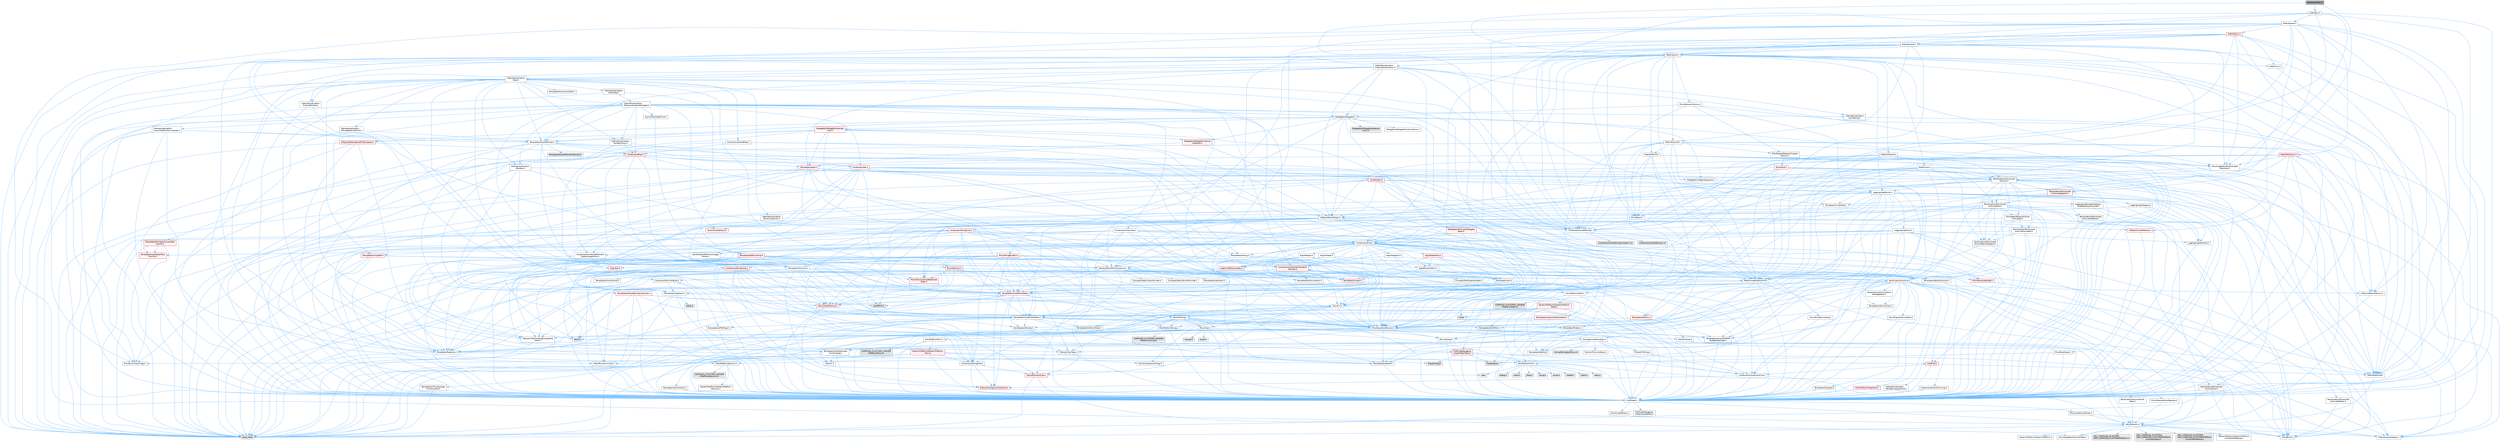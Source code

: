 digraph "BezierUtilities.h"
{
 // INTERACTIVE_SVG=YES
 // LATEX_PDF_SIZE
  bgcolor="transparent";
  edge [fontname=Helvetica,fontsize=10,labelfontname=Helvetica,labelfontsize=10];
  node [fontname=Helvetica,fontsize=10,shape=box,height=0.2,width=0.4];
  Node1 [id="Node000001",label="BezierUtilities.h",height=0.2,width=0.4,color="gray40", fillcolor="grey60", style="filled", fontcolor="black",tooltip=" "];
  Node1 -> Node2 [id="edge1_Node000001_Node000002",color="steelblue1",style="solid",tooltip=" "];
  Node2 [id="Node000002",label="Math/Vector.h",height=0.2,width=0.4,color="grey40", fillcolor="white", style="filled",URL="$d6/dbe/Vector_8h.html",tooltip=" "];
  Node2 -> Node3 [id="edge2_Node000002_Node000003",color="steelblue1",style="solid",tooltip=" "];
  Node3 [id="Node000003",label="CoreTypes.h",height=0.2,width=0.4,color="grey40", fillcolor="white", style="filled",URL="$dc/dec/CoreTypes_8h.html",tooltip=" "];
  Node3 -> Node4 [id="edge3_Node000003_Node000004",color="steelblue1",style="solid",tooltip=" "];
  Node4 [id="Node000004",label="HAL/Platform.h",height=0.2,width=0.4,color="grey40", fillcolor="white", style="filled",URL="$d9/dd0/Platform_8h.html",tooltip=" "];
  Node4 -> Node5 [id="edge4_Node000004_Node000005",color="steelblue1",style="solid",tooltip=" "];
  Node5 [id="Node000005",label="Misc/Build.h",height=0.2,width=0.4,color="grey40", fillcolor="white", style="filled",URL="$d3/dbb/Build_8h.html",tooltip=" "];
  Node4 -> Node6 [id="edge5_Node000004_Node000006",color="steelblue1",style="solid",tooltip=" "];
  Node6 [id="Node000006",label="Misc/LargeWorldCoordinates.h",height=0.2,width=0.4,color="grey40", fillcolor="white", style="filled",URL="$d2/dcb/LargeWorldCoordinates_8h.html",tooltip=" "];
  Node4 -> Node7 [id="edge6_Node000004_Node000007",color="steelblue1",style="solid",tooltip=" "];
  Node7 [id="Node000007",label="type_traits",height=0.2,width=0.4,color="grey60", fillcolor="#E0E0E0", style="filled",tooltip=" "];
  Node4 -> Node8 [id="edge7_Node000004_Node000008",color="steelblue1",style="solid",tooltip=" "];
  Node8 [id="Node000008",label="PreprocessorHelpers.h",height=0.2,width=0.4,color="grey40", fillcolor="white", style="filled",URL="$db/ddb/PreprocessorHelpers_8h.html",tooltip=" "];
  Node4 -> Node9 [id="edge8_Node000004_Node000009",color="steelblue1",style="solid",tooltip=" "];
  Node9 [id="Node000009",label="UBT_COMPILED_PLATFORM\l/UBT_COMPILED_PLATFORMPlatform\lCompilerPreSetup.h",height=0.2,width=0.4,color="grey60", fillcolor="#E0E0E0", style="filled",tooltip=" "];
  Node4 -> Node10 [id="edge9_Node000004_Node000010",color="steelblue1",style="solid",tooltip=" "];
  Node10 [id="Node000010",label="GenericPlatform/GenericPlatform\lCompilerPreSetup.h",height=0.2,width=0.4,color="grey40", fillcolor="white", style="filled",URL="$d9/dc8/GenericPlatformCompilerPreSetup_8h.html",tooltip=" "];
  Node4 -> Node11 [id="edge10_Node000004_Node000011",color="steelblue1",style="solid",tooltip=" "];
  Node11 [id="Node000011",label="GenericPlatform/GenericPlatform.h",height=0.2,width=0.4,color="grey40", fillcolor="white", style="filled",URL="$d6/d84/GenericPlatform_8h.html",tooltip=" "];
  Node4 -> Node12 [id="edge11_Node000004_Node000012",color="steelblue1",style="solid",tooltip=" "];
  Node12 [id="Node000012",label="UBT_COMPILED_PLATFORM\l/UBT_COMPILED_PLATFORMPlatform.h",height=0.2,width=0.4,color="grey60", fillcolor="#E0E0E0", style="filled",tooltip=" "];
  Node4 -> Node13 [id="edge12_Node000004_Node000013",color="steelblue1",style="solid",tooltip=" "];
  Node13 [id="Node000013",label="UBT_COMPILED_PLATFORM\l/UBT_COMPILED_PLATFORMPlatform\lCompilerSetup.h",height=0.2,width=0.4,color="grey60", fillcolor="#E0E0E0", style="filled",tooltip=" "];
  Node3 -> Node14 [id="edge13_Node000003_Node000014",color="steelblue1",style="solid",tooltip=" "];
  Node14 [id="Node000014",label="ProfilingDebugging\l/UMemoryDefines.h",height=0.2,width=0.4,color="grey40", fillcolor="white", style="filled",URL="$d2/da2/UMemoryDefines_8h.html",tooltip=" "];
  Node3 -> Node15 [id="edge14_Node000003_Node000015",color="steelblue1",style="solid",tooltip=" "];
  Node15 [id="Node000015",label="Misc/CoreMiscDefines.h",height=0.2,width=0.4,color="grey40", fillcolor="white", style="filled",URL="$da/d38/CoreMiscDefines_8h.html",tooltip=" "];
  Node15 -> Node4 [id="edge15_Node000015_Node000004",color="steelblue1",style="solid",tooltip=" "];
  Node15 -> Node8 [id="edge16_Node000015_Node000008",color="steelblue1",style="solid",tooltip=" "];
  Node3 -> Node16 [id="edge17_Node000003_Node000016",color="steelblue1",style="solid",tooltip=" "];
  Node16 [id="Node000016",label="Misc/CoreDefines.h",height=0.2,width=0.4,color="grey40", fillcolor="white", style="filled",URL="$d3/dd2/CoreDefines_8h.html",tooltip=" "];
  Node2 -> Node17 [id="edge18_Node000002_Node000017",color="steelblue1",style="solid",tooltip=" "];
  Node17 [id="Node000017",label="Misc/AssertionMacros.h",height=0.2,width=0.4,color="grey40", fillcolor="white", style="filled",URL="$d0/dfa/AssertionMacros_8h.html",tooltip=" "];
  Node17 -> Node3 [id="edge19_Node000017_Node000003",color="steelblue1",style="solid",tooltip=" "];
  Node17 -> Node4 [id="edge20_Node000017_Node000004",color="steelblue1",style="solid",tooltip=" "];
  Node17 -> Node18 [id="edge21_Node000017_Node000018",color="steelblue1",style="solid",tooltip=" "];
  Node18 [id="Node000018",label="HAL/PlatformMisc.h",height=0.2,width=0.4,color="grey40", fillcolor="white", style="filled",URL="$d0/df5/PlatformMisc_8h.html",tooltip=" "];
  Node18 -> Node3 [id="edge22_Node000018_Node000003",color="steelblue1",style="solid",tooltip=" "];
  Node18 -> Node19 [id="edge23_Node000018_Node000019",color="steelblue1",style="solid",tooltip=" "];
  Node19 [id="Node000019",label="GenericPlatform/GenericPlatform\lMisc.h",height=0.2,width=0.4,color="red", fillcolor="#FFF0F0", style="filled",URL="$db/d9a/GenericPlatformMisc_8h.html",tooltip=" "];
  Node19 -> Node20 [id="edge24_Node000019_Node000020",color="steelblue1",style="solid",tooltip=" "];
  Node20 [id="Node000020",label="Containers/StringFwd.h",height=0.2,width=0.4,color="grey40", fillcolor="white", style="filled",URL="$df/d37/StringFwd_8h.html",tooltip=" "];
  Node20 -> Node3 [id="edge25_Node000020_Node000003",color="steelblue1",style="solid",tooltip=" "];
  Node20 -> Node21 [id="edge26_Node000020_Node000021",color="steelblue1",style="solid",tooltip=" "];
  Node21 [id="Node000021",label="Traits/ElementType.h",height=0.2,width=0.4,color="red", fillcolor="#FFF0F0", style="filled",URL="$d5/d4f/ElementType_8h.html",tooltip=" "];
  Node21 -> Node4 [id="edge27_Node000021_Node000004",color="steelblue1",style="solid",tooltip=" "];
  Node21 -> Node7 [id="edge28_Node000021_Node000007",color="steelblue1",style="solid",tooltip=" "];
  Node20 -> Node23 [id="edge29_Node000020_Node000023",color="steelblue1",style="solid",tooltip=" "];
  Node23 [id="Node000023",label="Traits/IsContiguousContainer.h",height=0.2,width=0.4,color="red", fillcolor="#FFF0F0", style="filled",URL="$d5/d3c/IsContiguousContainer_8h.html",tooltip=" "];
  Node23 -> Node3 [id="edge30_Node000023_Node000003",color="steelblue1",style="solid",tooltip=" "];
  Node19 -> Node25 [id="edge31_Node000019_Node000025",color="steelblue1",style="solid",tooltip=" "];
  Node25 [id="Node000025",label="CoreFwd.h",height=0.2,width=0.4,color="red", fillcolor="#FFF0F0", style="filled",URL="$d1/d1e/CoreFwd_8h.html",tooltip=" "];
  Node25 -> Node3 [id="edge32_Node000025_Node000003",color="steelblue1",style="solid",tooltip=" "];
  Node25 -> Node26 [id="edge33_Node000025_Node000026",color="steelblue1",style="solid",tooltip=" "];
  Node26 [id="Node000026",label="Containers/ContainersFwd.h",height=0.2,width=0.4,color="grey40", fillcolor="white", style="filled",URL="$d4/d0a/ContainersFwd_8h.html",tooltip=" "];
  Node26 -> Node4 [id="edge34_Node000026_Node000004",color="steelblue1",style="solid",tooltip=" "];
  Node26 -> Node3 [id="edge35_Node000026_Node000003",color="steelblue1",style="solid",tooltip=" "];
  Node26 -> Node23 [id="edge36_Node000026_Node000023",color="steelblue1",style="solid",tooltip=" "];
  Node25 -> Node27 [id="edge37_Node000025_Node000027",color="steelblue1",style="solid",tooltip=" "];
  Node27 [id="Node000027",label="Math/MathFwd.h",height=0.2,width=0.4,color="grey40", fillcolor="white", style="filled",URL="$d2/d10/MathFwd_8h.html",tooltip=" "];
  Node27 -> Node4 [id="edge38_Node000027_Node000004",color="steelblue1",style="solid",tooltip=" "];
  Node19 -> Node3 [id="edge39_Node000019_Node000003",color="steelblue1",style="solid",tooltip=" "];
  Node19 -> Node30 [id="edge40_Node000019_Node000030",color="steelblue1",style="solid",tooltip=" "];
  Node30 [id="Node000030",label="HAL/PlatformCrt.h",height=0.2,width=0.4,color="grey40", fillcolor="white", style="filled",URL="$d8/d75/PlatformCrt_8h.html",tooltip=" "];
  Node30 -> Node31 [id="edge41_Node000030_Node000031",color="steelblue1",style="solid",tooltip=" "];
  Node31 [id="Node000031",label="new",height=0.2,width=0.4,color="grey60", fillcolor="#E0E0E0", style="filled",tooltip=" "];
  Node30 -> Node32 [id="edge42_Node000030_Node000032",color="steelblue1",style="solid",tooltip=" "];
  Node32 [id="Node000032",label="wchar.h",height=0.2,width=0.4,color="grey60", fillcolor="#E0E0E0", style="filled",tooltip=" "];
  Node30 -> Node33 [id="edge43_Node000030_Node000033",color="steelblue1",style="solid",tooltip=" "];
  Node33 [id="Node000033",label="stddef.h",height=0.2,width=0.4,color="grey60", fillcolor="#E0E0E0", style="filled",tooltip=" "];
  Node30 -> Node34 [id="edge44_Node000030_Node000034",color="steelblue1",style="solid",tooltip=" "];
  Node34 [id="Node000034",label="stdlib.h",height=0.2,width=0.4,color="grey60", fillcolor="#E0E0E0", style="filled",tooltip=" "];
  Node30 -> Node35 [id="edge45_Node000030_Node000035",color="steelblue1",style="solid",tooltip=" "];
  Node35 [id="Node000035",label="stdio.h",height=0.2,width=0.4,color="grey60", fillcolor="#E0E0E0", style="filled",tooltip=" "];
  Node30 -> Node36 [id="edge46_Node000030_Node000036",color="steelblue1",style="solid",tooltip=" "];
  Node36 [id="Node000036",label="stdarg.h",height=0.2,width=0.4,color="grey60", fillcolor="#E0E0E0", style="filled",tooltip=" "];
  Node30 -> Node37 [id="edge47_Node000030_Node000037",color="steelblue1",style="solid",tooltip=" "];
  Node37 [id="Node000037",label="math.h",height=0.2,width=0.4,color="grey60", fillcolor="#E0E0E0", style="filled",tooltip=" "];
  Node30 -> Node38 [id="edge48_Node000030_Node000038",color="steelblue1",style="solid",tooltip=" "];
  Node38 [id="Node000038",label="float.h",height=0.2,width=0.4,color="grey60", fillcolor="#E0E0E0", style="filled",tooltip=" "];
  Node30 -> Node39 [id="edge49_Node000030_Node000039",color="steelblue1",style="solid",tooltip=" "];
  Node39 [id="Node000039",label="string.h",height=0.2,width=0.4,color="grey60", fillcolor="#E0E0E0", style="filled",tooltip=" "];
  Node19 -> Node40 [id="edge50_Node000019_Node000040",color="steelblue1",style="solid",tooltip=" "];
  Node40 [id="Node000040",label="Math/NumericLimits.h",height=0.2,width=0.4,color="grey40", fillcolor="white", style="filled",URL="$df/d1b/NumericLimits_8h.html",tooltip=" "];
  Node40 -> Node3 [id="edge51_Node000040_Node000003",color="steelblue1",style="solid",tooltip=" "];
  Node19 -> Node41 [id="edge52_Node000019_Node000041",color="steelblue1",style="solid",tooltip=" "];
  Node41 [id="Node000041",label="Misc/CompressionFlags.h",height=0.2,width=0.4,color="grey40", fillcolor="white", style="filled",URL="$d9/d76/CompressionFlags_8h.html",tooltip=" "];
  Node19 -> Node42 [id="edge53_Node000019_Node000042",color="steelblue1",style="solid",tooltip=" "];
  Node42 [id="Node000042",label="Misc/EnumClassFlags.h",height=0.2,width=0.4,color="grey40", fillcolor="white", style="filled",URL="$d8/de7/EnumClassFlags_8h.html",tooltip=" "];
  Node18 -> Node45 [id="edge54_Node000018_Node000045",color="steelblue1",style="solid",tooltip=" "];
  Node45 [id="Node000045",label="COMPILED_PLATFORM_HEADER\l(PlatformMisc.h)",height=0.2,width=0.4,color="grey60", fillcolor="#E0E0E0", style="filled",tooltip=" "];
  Node18 -> Node46 [id="edge55_Node000018_Node000046",color="steelblue1",style="solid",tooltip=" "];
  Node46 [id="Node000046",label="ProfilingDebugging\l/CpuProfilerTrace.h",height=0.2,width=0.4,color="red", fillcolor="#FFF0F0", style="filled",URL="$da/dcb/CpuProfilerTrace_8h.html",tooltip=" "];
  Node46 -> Node3 [id="edge56_Node000046_Node000003",color="steelblue1",style="solid",tooltip=" "];
  Node46 -> Node26 [id="edge57_Node000046_Node000026",color="steelblue1",style="solid",tooltip=" "];
  Node46 -> Node47 [id="edge58_Node000046_Node000047",color="steelblue1",style="solid",tooltip=" "];
  Node47 [id="Node000047",label="HAL/PlatformAtomics.h",height=0.2,width=0.4,color="grey40", fillcolor="white", style="filled",URL="$d3/d36/PlatformAtomics_8h.html",tooltip=" "];
  Node47 -> Node3 [id="edge59_Node000047_Node000003",color="steelblue1",style="solid",tooltip=" "];
  Node47 -> Node48 [id="edge60_Node000047_Node000048",color="steelblue1",style="solid",tooltip=" "];
  Node48 [id="Node000048",label="GenericPlatform/GenericPlatform\lAtomics.h",height=0.2,width=0.4,color="grey40", fillcolor="white", style="filled",URL="$da/d72/GenericPlatformAtomics_8h.html",tooltip=" "];
  Node48 -> Node3 [id="edge61_Node000048_Node000003",color="steelblue1",style="solid",tooltip=" "];
  Node47 -> Node49 [id="edge62_Node000047_Node000049",color="steelblue1",style="solid",tooltip=" "];
  Node49 [id="Node000049",label="COMPILED_PLATFORM_HEADER\l(PlatformAtomics.h)",height=0.2,width=0.4,color="grey60", fillcolor="#E0E0E0", style="filled",tooltip=" "];
  Node46 -> Node8 [id="edge63_Node000046_Node000008",color="steelblue1",style="solid",tooltip=" "];
  Node46 -> Node5 [id="edge64_Node000046_Node000005",color="steelblue1",style="solid",tooltip=" "];
  Node46 -> Node50 [id="edge65_Node000046_Node000050",color="steelblue1",style="solid",tooltip=" "];
  Node50 [id="Node000050",label="Trace/Config.h",height=0.2,width=0.4,color="grey60", fillcolor="#E0E0E0", style="filled",tooltip=" "];
  Node46 -> Node53 [id="edge66_Node000046_Node000053",color="steelblue1",style="solid",tooltip=" "];
  Node53 [id="Node000053",label="Trace/Trace.h",height=0.2,width=0.4,color="grey60", fillcolor="#E0E0E0", style="filled",tooltip=" "];
  Node17 -> Node8 [id="edge67_Node000017_Node000008",color="steelblue1",style="solid",tooltip=" "];
  Node17 -> Node54 [id="edge68_Node000017_Node000054",color="steelblue1",style="solid",tooltip=" "];
  Node54 [id="Node000054",label="Templates/EnableIf.h",height=0.2,width=0.4,color="grey40", fillcolor="white", style="filled",URL="$d7/d60/EnableIf_8h.html",tooltip=" "];
  Node54 -> Node3 [id="edge69_Node000054_Node000003",color="steelblue1",style="solid",tooltip=" "];
  Node17 -> Node55 [id="edge70_Node000017_Node000055",color="steelblue1",style="solid",tooltip=" "];
  Node55 [id="Node000055",label="Templates/IsArrayOrRefOf\lTypeByPredicate.h",height=0.2,width=0.4,color="grey40", fillcolor="white", style="filled",URL="$d6/da1/IsArrayOrRefOfTypeByPredicate_8h.html",tooltip=" "];
  Node55 -> Node3 [id="edge71_Node000055_Node000003",color="steelblue1",style="solid",tooltip=" "];
  Node17 -> Node56 [id="edge72_Node000017_Node000056",color="steelblue1",style="solid",tooltip=" "];
  Node56 [id="Node000056",label="Templates/IsValidVariadic\lFunctionArg.h",height=0.2,width=0.4,color="grey40", fillcolor="white", style="filled",URL="$d0/dc8/IsValidVariadicFunctionArg_8h.html",tooltip=" "];
  Node56 -> Node3 [id="edge73_Node000056_Node000003",color="steelblue1",style="solid",tooltip=" "];
  Node56 -> Node57 [id="edge74_Node000056_Node000057",color="steelblue1",style="solid",tooltip=" "];
  Node57 [id="Node000057",label="IsEnum.h",height=0.2,width=0.4,color="grey40", fillcolor="white", style="filled",URL="$d4/de5/IsEnum_8h.html",tooltip=" "];
  Node56 -> Node7 [id="edge75_Node000056_Node000007",color="steelblue1",style="solid",tooltip=" "];
  Node17 -> Node58 [id="edge76_Node000017_Node000058",color="steelblue1",style="solid",tooltip=" "];
  Node58 [id="Node000058",label="Traits/IsCharEncodingCompatible\lWith.h",height=0.2,width=0.4,color="grey40", fillcolor="white", style="filled",URL="$df/dd1/IsCharEncodingCompatibleWith_8h.html",tooltip=" "];
  Node58 -> Node7 [id="edge77_Node000058_Node000007",color="steelblue1",style="solid",tooltip=" "];
  Node58 -> Node59 [id="edge78_Node000058_Node000059",color="steelblue1",style="solid",tooltip=" "];
  Node59 [id="Node000059",label="Traits/IsCharType.h",height=0.2,width=0.4,color="grey40", fillcolor="white", style="filled",URL="$db/d51/IsCharType_8h.html",tooltip=" "];
  Node59 -> Node3 [id="edge79_Node000059_Node000003",color="steelblue1",style="solid",tooltip=" "];
  Node17 -> Node60 [id="edge80_Node000017_Node000060",color="steelblue1",style="solid",tooltip=" "];
  Node60 [id="Node000060",label="Misc/VarArgs.h",height=0.2,width=0.4,color="grey40", fillcolor="white", style="filled",URL="$d5/d6f/VarArgs_8h.html",tooltip=" "];
  Node60 -> Node3 [id="edge81_Node000060_Node000003",color="steelblue1",style="solid",tooltip=" "];
  Node17 -> Node61 [id="edge82_Node000017_Node000061",color="steelblue1",style="solid",tooltip=" "];
  Node61 [id="Node000061",label="String/FormatStringSan.h",height=0.2,width=0.4,color="grey40", fillcolor="white", style="filled",URL="$d3/d8b/FormatStringSan_8h.html",tooltip=" "];
  Node61 -> Node7 [id="edge83_Node000061_Node000007",color="steelblue1",style="solid",tooltip=" "];
  Node61 -> Node3 [id="edge84_Node000061_Node000003",color="steelblue1",style="solid",tooltip=" "];
  Node61 -> Node62 [id="edge85_Node000061_Node000062",color="steelblue1",style="solid",tooltip=" "];
  Node62 [id="Node000062",label="Templates/Requires.h",height=0.2,width=0.4,color="grey40", fillcolor="white", style="filled",URL="$dc/d96/Requires_8h.html",tooltip=" "];
  Node62 -> Node54 [id="edge86_Node000062_Node000054",color="steelblue1",style="solid",tooltip=" "];
  Node62 -> Node7 [id="edge87_Node000062_Node000007",color="steelblue1",style="solid",tooltip=" "];
  Node61 -> Node63 [id="edge88_Node000061_Node000063",color="steelblue1",style="solid",tooltip=" "];
  Node63 [id="Node000063",label="Templates/Identity.h",height=0.2,width=0.4,color="grey40", fillcolor="white", style="filled",URL="$d0/dd5/Identity_8h.html",tooltip=" "];
  Node61 -> Node56 [id="edge89_Node000061_Node000056",color="steelblue1",style="solid",tooltip=" "];
  Node61 -> Node59 [id="edge90_Node000061_Node000059",color="steelblue1",style="solid",tooltip=" "];
  Node61 -> Node64 [id="edge91_Node000061_Node000064",color="steelblue1",style="solid",tooltip=" "];
  Node64 [id="Node000064",label="Traits/IsTEnumAsByte.h",height=0.2,width=0.4,color="grey40", fillcolor="white", style="filled",URL="$d1/de6/IsTEnumAsByte_8h.html",tooltip=" "];
  Node61 -> Node65 [id="edge92_Node000061_Node000065",color="steelblue1",style="solid",tooltip=" "];
  Node65 [id="Node000065",label="Traits/IsTString.h",height=0.2,width=0.4,color="grey40", fillcolor="white", style="filled",URL="$d0/df8/IsTString_8h.html",tooltip=" "];
  Node65 -> Node26 [id="edge93_Node000065_Node000026",color="steelblue1",style="solid",tooltip=" "];
  Node61 -> Node26 [id="edge94_Node000061_Node000026",color="steelblue1",style="solid",tooltip=" "];
  Node61 -> Node66 [id="edge95_Node000061_Node000066",color="steelblue1",style="solid",tooltip=" "];
  Node66 [id="Node000066",label="FormatStringSanErrors.inl",height=0.2,width=0.4,color="grey60", fillcolor="#E0E0E0", style="filled",tooltip=" "];
  Node17 -> Node67 [id="edge96_Node000017_Node000067",color="steelblue1",style="solid",tooltip=" "];
  Node67 [id="Node000067",label="atomic",height=0.2,width=0.4,color="grey60", fillcolor="#E0E0E0", style="filled",tooltip=" "];
  Node2 -> Node27 [id="edge97_Node000002_Node000027",color="steelblue1",style="solid",tooltip=" "];
  Node2 -> Node40 [id="edge98_Node000002_Node000040",color="steelblue1",style="solid",tooltip=" "];
  Node2 -> Node68 [id="edge99_Node000002_Node000068",color="steelblue1",style="solid",tooltip=" "];
  Node68 [id="Node000068",label="Misc/Crc.h",height=0.2,width=0.4,color="grey40", fillcolor="white", style="filled",URL="$d4/dd2/Crc_8h.html",tooltip=" "];
  Node68 -> Node3 [id="edge100_Node000068_Node000003",color="steelblue1",style="solid",tooltip=" "];
  Node68 -> Node69 [id="edge101_Node000068_Node000069",color="steelblue1",style="solid",tooltip=" "];
  Node69 [id="Node000069",label="HAL/PlatformString.h",height=0.2,width=0.4,color="grey40", fillcolor="white", style="filled",URL="$db/db5/PlatformString_8h.html",tooltip=" "];
  Node69 -> Node3 [id="edge102_Node000069_Node000003",color="steelblue1",style="solid",tooltip=" "];
  Node69 -> Node70 [id="edge103_Node000069_Node000070",color="steelblue1",style="solid",tooltip=" "];
  Node70 [id="Node000070",label="COMPILED_PLATFORM_HEADER\l(PlatformString.h)",height=0.2,width=0.4,color="grey60", fillcolor="#E0E0E0", style="filled",tooltip=" "];
  Node68 -> Node17 [id="edge104_Node000068_Node000017",color="steelblue1",style="solid",tooltip=" "];
  Node68 -> Node71 [id="edge105_Node000068_Node000071",color="steelblue1",style="solid",tooltip=" "];
  Node71 [id="Node000071",label="Misc/CString.h",height=0.2,width=0.4,color="grey40", fillcolor="white", style="filled",URL="$d2/d49/CString_8h.html",tooltip=" "];
  Node71 -> Node3 [id="edge106_Node000071_Node000003",color="steelblue1",style="solid",tooltip=" "];
  Node71 -> Node30 [id="edge107_Node000071_Node000030",color="steelblue1",style="solid",tooltip=" "];
  Node71 -> Node69 [id="edge108_Node000071_Node000069",color="steelblue1",style="solid",tooltip=" "];
  Node71 -> Node17 [id="edge109_Node000071_Node000017",color="steelblue1",style="solid",tooltip=" "];
  Node71 -> Node72 [id="edge110_Node000071_Node000072",color="steelblue1",style="solid",tooltip=" "];
  Node72 [id="Node000072",label="Misc/Char.h",height=0.2,width=0.4,color="grey40", fillcolor="white", style="filled",URL="$d0/d58/Char_8h.html",tooltip=" "];
  Node72 -> Node3 [id="edge111_Node000072_Node000003",color="steelblue1",style="solid",tooltip=" "];
  Node72 -> Node73 [id="edge112_Node000072_Node000073",color="steelblue1",style="solid",tooltip=" "];
  Node73 [id="Node000073",label="Traits/IntType.h",height=0.2,width=0.4,color="grey40", fillcolor="white", style="filled",URL="$d7/deb/IntType_8h.html",tooltip=" "];
  Node73 -> Node4 [id="edge113_Node000073_Node000004",color="steelblue1",style="solid",tooltip=" "];
  Node72 -> Node74 [id="edge114_Node000072_Node000074",color="steelblue1",style="solid",tooltip=" "];
  Node74 [id="Node000074",label="ctype.h",height=0.2,width=0.4,color="grey60", fillcolor="#E0E0E0", style="filled",tooltip=" "];
  Node72 -> Node75 [id="edge115_Node000072_Node000075",color="steelblue1",style="solid",tooltip=" "];
  Node75 [id="Node000075",label="wctype.h",height=0.2,width=0.4,color="grey60", fillcolor="#E0E0E0", style="filled",tooltip=" "];
  Node72 -> Node7 [id="edge116_Node000072_Node000007",color="steelblue1",style="solid",tooltip=" "];
  Node71 -> Node60 [id="edge117_Node000071_Node000060",color="steelblue1",style="solid",tooltip=" "];
  Node71 -> Node55 [id="edge118_Node000071_Node000055",color="steelblue1",style="solid",tooltip=" "];
  Node71 -> Node56 [id="edge119_Node000071_Node000056",color="steelblue1",style="solid",tooltip=" "];
  Node71 -> Node58 [id="edge120_Node000071_Node000058",color="steelblue1",style="solid",tooltip=" "];
  Node68 -> Node72 [id="edge121_Node000068_Node000072",color="steelblue1",style="solid",tooltip=" "];
  Node68 -> Node76 [id="edge122_Node000068_Node000076",color="steelblue1",style="solid",tooltip=" "];
  Node76 [id="Node000076",label="Templates/UnrealTypeTraits.h",height=0.2,width=0.4,color="grey40", fillcolor="white", style="filled",URL="$d2/d2d/UnrealTypeTraits_8h.html",tooltip=" "];
  Node76 -> Node3 [id="edge123_Node000076_Node000003",color="steelblue1",style="solid",tooltip=" "];
  Node76 -> Node77 [id="edge124_Node000076_Node000077",color="steelblue1",style="solid",tooltip=" "];
  Node77 [id="Node000077",label="Templates/IsPointer.h",height=0.2,width=0.4,color="grey40", fillcolor="white", style="filled",URL="$d7/d05/IsPointer_8h.html",tooltip=" "];
  Node77 -> Node3 [id="edge125_Node000077_Node000003",color="steelblue1",style="solid",tooltip=" "];
  Node76 -> Node17 [id="edge126_Node000076_Node000017",color="steelblue1",style="solid",tooltip=" "];
  Node76 -> Node78 [id="edge127_Node000076_Node000078",color="steelblue1",style="solid",tooltip=" "];
  Node78 [id="Node000078",label="Templates/AndOrNot.h",height=0.2,width=0.4,color="grey40", fillcolor="white", style="filled",URL="$db/d0a/AndOrNot_8h.html",tooltip=" "];
  Node78 -> Node3 [id="edge128_Node000078_Node000003",color="steelblue1",style="solid",tooltip=" "];
  Node76 -> Node54 [id="edge129_Node000076_Node000054",color="steelblue1",style="solid",tooltip=" "];
  Node76 -> Node79 [id="edge130_Node000076_Node000079",color="steelblue1",style="solid",tooltip=" "];
  Node79 [id="Node000079",label="Templates/IsArithmetic.h",height=0.2,width=0.4,color="grey40", fillcolor="white", style="filled",URL="$d2/d5d/IsArithmetic_8h.html",tooltip=" "];
  Node79 -> Node3 [id="edge131_Node000079_Node000003",color="steelblue1",style="solid",tooltip=" "];
  Node76 -> Node57 [id="edge132_Node000076_Node000057",color="steelblue1",style="solid",tooltip=" "];
  Node76 -> Node80 [id="edge133_Node000076_Node000080",color="steelblue1",style="solid",tooltip=" "];
  Node80 [id="Node000080",label="Templates/Models.h",height=0.2,width=0.4,color="grey40", fillcolor="white", style="filled",URL="$d3/d0c/Models_8h.html",tooltip=" "];
  Node80 -> Node63 [id="edge134_Node000080_Node000063",color="steelblue1",style="solid",tooltip=" "];
  Node76 -> Node81 [id="edge135_Node000076_Node000081",color="steelblue1",style="solid",tooltip=" "];
  Node81 [id="Node000081",label="Templates/IsPODType.h",height=0.2,width=0.4,color="grey40", fillcolor="white", style="filled",URL="$d7/db1/IsPODType_8h.html",tooltip=" "];
  Node81 -> Node3 [id="edge136_Node000081_Node000003",color="steelblue1",style="solid",tooltip=" "];
  Node76 -> Node82 [id="edge137_Node000076_Node000082",color="steelblue1",style="solid",tooltip=" "];
  Node82 [id="Node000082",label="Templates/IsUECoreType.h",height=0.2,width=0.4,color="grey40", fillcolor="white", style="filled",URL="$d1/db8/IsUECoreType_8h.html",tooltip=" "];
  Node82 -> Node3 [id="edge138_Node000082_Node000003",color="steelblue1",style="solid",tooltip=" "];
  Node82 -> Node7 [id="edge139_Node000082_Node000007",color="steelblue1",style="solid",tooltip=" "];
  Node76 -> Node83 [id="edge140_Node000076_Node000083",color="steelblue1",style="solid",tooltip=" "];
  Node83 [id="Node000083",label="Templates/IsTriviallyCopy\lConstructible.h",height=0.2,width=0.4,color="grey40", fillcolor="white", style="filled",URL="$d3/d78/IsTriviallyCopyConstructible_8h.html",tooltip=" "];
  Node83 -> Node3 [id="edge141_Node000083_Node000003",color="steelblue1",style="solid",tooltip=" "];
  Node83 -> Node7 [id="edge142_Node000083_Node000007",color="steelblue1",style="solid",tooltip=" "];
  Node68 -> Node59 [id="edge143_Node000068_Node000059",color="steelblue1",style="solid",tooltip=" "];
  Node2 -> Node84 [id="edge144_Node000002_Node000084",color="steelblue1",style="solid",tooltip=" "];
  Node84 [id="Node000084",label="Math/UnrealMathUtility.h",height=0.2,width=0.4,color="grey40", fillcolor="white", style="filled",URL="$db/db8/UnrealMathUtility_8h.html",tooltip=" "];
  Node84 -> Node3 [id="edge145_Node000084_Node000003",color="steelblue1",style="solid",tooltip=" "];
  Node84 -> Node17 [id="edge146_Node000084_Node000017",color="steelblue1",style="solid",tooltip=" "];
  Node84 -> Node85 [id="edge147_Node000084_Node000085",color="steelblue1",style="solid",tooltip=" "];
  Node85 [id="Node000085",label="HAL/PlatformMath.h",height=0.2,width=0.4,color="grey40", fillcolor="white", style="filled",URL="$dc/d53/PlatformMath_8h.html",tooltip=" "];
  Node85 -> Node3 [id="edge148_Node000085_Node000003",color="steelblue1",style="solid",tooltip=" "];
  Node85 -> Node86 [id="edge149_Node000085_Node000086",color="steelblue1",style="solid",tooltip=" "];
  Node86 [id="Node000086",label="GenericPlatform/GenericPlatform\lMath.h",height=0.2,width=0.4,color="red", fillcolor="#FFF0F0", style="filled",URL="$d5/d79/GenericPlatformMath_8h.html",tooltip=" "];
  Node86 -> Node3 [id="edge150_Node000086_Node000003",color="steelblue1",style="solid",tooltip=" "];
  Node86 -> Node26 [id="edge151_Node000086_Node000026",color="steelblue1",style="solid",tooltip=" "];
  Node86 -> Node30 [id="edge152_Node000086_Node000030",color="steelblue1",style="solid",tooltip=" "];
  Node86 -> Node78 [id="edge153_Node000086_Node000078",color="steelblue1",style="solid",tooltip=" "];
  Node86 -> Node76 [id="edge154_Node000086_Node000076",color="steelblue1",style="solid",tooltip=" "];
  Node86 -> Node62 [id="edge155_Node000086_Node000062",color="steelblue1",style="solid",tooltip=" "];
  Node86 -> Node94 [id="edge156_Node000086_Node000094",color="steelblue1",style="solid",tooltip=" "];
  Node94 [id="Node000094",label="limits",height=0.2,width=0.4,color="grey60", fillcolor="#E0E0E0", style="filled",tooltip=" "];
  Node86 -> Node7 [id="edge157_Node000086_Node000007",color="steelblue1",style="solid",tooltip=" "];
  Node85 -> Node95 [id="edge158_Node000085_Node000095",color="steelblue1",style="solid",tooltip=" "];
  Node95 [id="Node000095",label="COMPILED_PLATFORM_HEADER\l(PlatformMath.h)",height=0.2,width=0.4,color="grey60", fillcolor="#E0E0E0", style="filled",tooltip=" "];
  Node84 -> Node27 [id="edge159_Node000084_Node000027",color="steelblue1",style="solid",tooltip=" "];
  Node84 -> Node63 [id="edge160_Node000084_Node000063",color="steelblue1",style="solid",tooltip=" "];
  Node84 -> Node62 [id="edge161_Node000084_Node000062",color="steelblue1",style="solid",tooltip=" "];
  Node2 -> Node96 [id="edge162_Node000002_Node000096",color="steelblue1",style="solid",tooltip=" "];
  Node96 [id="Node000096",label="Containers/UnrealString.h",height=0.2,width=0.4,color="grey40", fillcolor="white", style="filled",URL="$d5/dba/UnrealString_8h.html",tooltip=" "];
  Node96 -> Node97 [id="edge163_Node000096_Node000097",color="steelblue1",style="solid",tooltip=" "];
  Node97 [id="Node000097",label="Containers/UnrealStringIncludes.h.inl",height=0.2,width=0.4,color="grey60", fillcolor="#E0E0E0", style="filled",tooltip=" "];
  Node96 -> Node98 [id="edge164_Node000096_Node000098",color="steelblue1",style="solid",tooltip=" "];
  Node98 [id="Node000098",label="Containers/UnrealString.h.inl",height=0.2,width=0.4,color="grey60", fillcolor="#E0E0E0", style="filled",tooltip=" "];
  Node96 -> Node99 [id="edge165_Node000096_Node000099",color="steelblue1",style="solid",tooltip=" "];
  Node99 [id="Node000099",label="Misc/StringFormatArg.h",height=0.2,width=0.4,color="grey40", fillcolor="white", style="filled",URL="$d2/d16/StringFormatArg_8h.html",tooltip=" "];
  Node99 -> Node26 [id="edge166_Node000099_Node000026",color="steelblue1",style="solid",tooltip=" "];
  Node2 -> Node100 [id="edge167_Node000002_Node000100",color="steelblue1",style="solid",tooltip=" "];
  Node100 [id="Node000100",label="Misc/Parse.h",height=0.2,width=0.4,color="grey40", fillcolor="white", style="filled",URL="$dc/d71/Parse_8h.html",tooltip=" "];
  Node100 -> Node20 [id="edge168_Node000100_Node000020",color="steelblue1",style="solid",tooltip=" "];
  Node100 -> Node96 [id="edge169_Node000100_Node000096",color="steelblue1",style="solid",tooltip=" "];
  Node100 -> Node3 [id="edge170_Node000100_Node000003",color="steelblue1",style="solid",tooltip=" "];
  Node100 -> Node30 [id="edge171_Node000100_Node000030",color="steelblue1",style="solid",tooltip=" "];
  Node100 -> Node5 [id="edge172_Node000100_Node000005",color="steelblue1",style="solid",tooltip=" "];
  Node100 -> Node42 [id="edge173_Node000100_Node000042",color="steelblue1",style="solid",tooltip=" "];
  Node100 -> Node101 [id="edge174_Node000100_Node000101",color="steelblue1",style="solid",tooltip=" "];
  Node101 [id="Node000101",label="Templates/Function.h",height=0.2,width=0.4,color="grey40", fillcolor="white", style="filled",URL="$df/df5/Function_8h.html",tooltip=" "];
  Node101 -> Node3 [id="edge175_Node000101_Node000003",color="steelblue1",style="solid",tooltip=" "];
  Node101 -> Node17 [id="edge176_Node000101_Node000017",color="steelblue1",style="solid",tooltip=" "];
  Node101 -> Node102 [id="edge177_Node000101_Node000102",color="steelblue1",style="solid",tooltip=" "];
  Node102 [id="Node000102",label="Misc/IntrusiveUnsetOptional\lState.h",height=0.2,width=0.4,color="red", fillcolor="#FFF0F0", style="filled",URL="$d2/d0a/IntrusiveUnsetOptionalState_8h.html",tooltip=" "];
  Node101 -> Node104 [id="edge178_Node000101_Node000104",color="steelblue1",style="solid",tooltip=" "];
  Node104 [id="Node000104",label="HAL/UnrealMemory.h",height=0.2,width=0.4,color="red", fillcolor="#FFF0F0", style="filled",URL="$d9/d96/UnrealMemory_8h.html",tooltip=" "];
  Node104 -> Node3 [id="edge179_Node000104_Node000003",color="steelblue1",style="solid",tooltip=" "];
  Node104 -> Node77 [id="edge180_Node000104_Node000077",color="steelblue1",style="solid",tooltip=" "];
  Node101 -> Node118 [id="edge181_Node000101_Node000118",color="steelblue1",style="solid",tooltip=" "];
  Node118 [id="Node000118",label="Templates/FunctionFwd.h",height=0.2,width=0.4,color="grey40", fillcolor="white", style="filled",URL="$d6/d54/FunctionFwd_8h.html",tooltip=" "];
  Node101 -> Node76 [id="edge182_Node000101_Node000076",color="steelblue1",style="solid",tooltip=" "];
  Node101 -> Node119 [id="edge183_Node000101_Node000119",color="steelblue1",style="solid",tooltip=" "];
  Node119 [id="Node000119",label="Templates/Invoke.h",height=0.2,width=0.4,color="red", fillcolor="#FFF0F0", style="filled",URL="$d7/deb/Invoke_8h.html",tooltip=" "];
  Node119 -> Node3 [id="edge184_Node000119_Node000003",color="steelblue1",style="solid",tooltip=" "];
  Node119 -> Node121 [id="edge185_Node000119_Node000121",color="steelblue1",style="solid",tooltip=" "];
  Node121 [id="Node000121",label="Templates/UnrealTemplate.h",height=0.2,width=0.4,color="red", fillcolor="#FFF0F0", style="filled",URL="$d4/d24/UnrealTemplate_8h.html",tooltip=" "];
  Node121 -> Node3 [id="edge186_Node000121_Node000003",color="steelblue1",style="solid",tooltip=" "];
  Node121 -> Node77 [id="edge187_Node000121_Node000077",color="steelblue1",style="solid",tooltip=" "];
  Node121 -> Node104 [id="edge188_Node000121_Node000104",color="steelblue1",style="solid",tooltip=" "];
  Node121 -> Node76 [id="edge189_Node000121_Node000076",color="steelblue1",style="solid",tooltip=" "];
  Node121 -> Node62 [id="edge190_Node000121_Node000062",color="steelblue1",style="solid",tooltip=" "];
  Node121 -> Node63 [id="edge191_Node000121_Node000063",color="steelblue1",style="solid",tooltip=" "];
  Node121 -> Node23 [id="edge192_Node000121_Node000023",color="steelblue1",style="solid",tooltip=" "];
  Node121 -> Node7 [id="edge193_Node000121_Node000007",color="steelblue1",style="solid",tooltip=" "];
  Node119 -> Node7 [id="edge194_Node000119_Node000007",color="steelblue1",style="solid",tooltip=" "];
  Node101 -> Node121 [id="edge195_Node000101_Node000121",color="steelblue1",style="solid",tooltip=" "];
  Node101 -> Node62 [id="edge196_Node000101_Node000062",color="steelblue1",style="solid",tooltip=" "];
  Node101 -> Node84 [id="edge197_Node000101_Node000084",color="steelblue1",style="solid",tooltip=" "];
  Node101 -> Node31 [id="edge198_Node000101_Node000031",color="steelblue1",style="solid",tooltip=" "];
  Node101 -> Node7 [id="edge199_Node000101_Node000007",color="steelblue1",style="solid",tooltip=" "];
  Node2 -> Node125 [id="edge200_Node000002_Node000125",color="steelblue1",style="solid",tooltip=" "];
  Node125 [id="Node000125",label="Misc/LargeWorldCoordinates\lSerializer.h",height=0.2,width=0.4,color="grey40", fillcolor="white", style="filled",URL="$d7/df9/LargeWorldCoordinatesSerializer_8h.html",tooltip=" "];
  Node125 -> Node126 [id="edge201_Node000125_Node000126",color="steelblue1",style="solid",tooltip=" "];
  Node126 [id="Node000126",label="UObject/NameTypes.h",height=0.2,width=0.4,color="grey40", fillcolor="white", style="filled",URL="$d6/d35/NameTypes_8h.html",tooltip=" "];
  Node126 -> Node3 [id="edge202_Node000126_Node000003",color="steelblue1",style="solid",tooltip=" "];
  Node126 -> Node17 [id="edge203_Node000126_Node000017",color="steelblue1",style="solid",tooltip=" "];
  Node126 -> Node104 [id="edge204_Node000126_Node000104",color="steelblue1",style="solid",tooltip=" "];
  Node126 -> Node76 [id="edge205_Node000126_Node000076",color="steelblue1",style="solid",tooltip=" "];
  Node126 -> Node121 [id="edge206_Node000126_Node000121",color="steelblue1",style="solid",tooltip=" "];
  Node126 -> Node96 [id="edge207_Node000126_Node000096",color="steelblue1",style="solid",tooltip=" "];
  Node126 -> Node127 [id="edge208_Node000126_Node000127",color="steelblue1",style="solid",tooltip=" "];
  Node127 [id="Node000127",label="HAL/CriticalSection.h",height=0.2,width=0.4,color="red", fillcolor="#FFF0F0", style="filled",URL="$d6/d90/CriticalSection_8h.html",tooltip=" "];
  Node126 -> Node130 [id="edge209_Node000126_Node000130",color="steelblue1",style="solid",tooltip=" "];
  Node130 [id="Node000130",label="Containers/StringConv.h",height=0.2,width=0.4,color="red", fillcolor="#FFF0F0", style="filled",URL="$d3/ddf/StringConv_8h.html",tooltip=" "];
  Node130 -> Node3 [id="edge210_Node000130_Node000003",color="steelblue1",style="solid",tooltip=" "];
  Node130 -> Node17 [id="edge211_Node000130_Node000017",color="steelblue1",style="solid",tooltip=" "];
  Node130 -> Node131 [id="edge212_Node000130_Node000131",color="steelblue1",style="solid",tooltip=" "];
  Node131 [id="Node000131",label="Containers/ContainerAllocation\lPolicies.h",height=0.2,width=0.4,color="red", fillcolor="#FFF0F0", style="filled",URL="$d7/dff/ContainerAllocationPolicies_8h.html",tooltip=" "];
  Node131 -> Node3 [id="edge213_Node000131_Node000003",color="steelblue1",style="solid",tooltip=" "];
  Node131 -> Node131 [id="edge214_Node000131_Node000131",color="steelblue1",style="solid",tooltip=" "];
  Node131 -> Node85 [id="edge215_Node000131_Node000085",color="steelblue1",style="solid",tooltip=" "];
  Node131 -> Node104 [id="edge216_Node000131_Node000104",color="steelblue1",style="solid",tooltip=" "];
  Node131 -> Node40 [id="edge217_Node000131_Node000040",color="steelblue1",style="solid",tooltip=" "];
  Node131 -> Node17 [id="edge218_Node000131_Node000017",color="steelblue1",style="solid",tooltip=" "];
  Node131 -> Node133 [id="edge219_Node000131_Node000133",color="steelblue1",style="solid",tooltip=" "];
  Node133 [id="Node000133",label="Templates/IsPolymorphic.h",height=0.2,width=0.4,color="grey40", fillcolor="white", style="filled",URL="$dc/d20/IsPolymorphic_8h.html",tooltip=" "];
  Node131 -> Node7 [id="edge220_Node000131_Node000007",color="steelblue1",style="solid",tooltip=" "];
  Node130 -> Node135 [id="edge221_Node000130_Node000135",color="steelblue1",style="solid",tooltip=" "];
  Node135 [id="Node000135",label="Containers/Array.h",height=0.2,width=0.4,color="grey40", fillcolor="white", style="filled",URL="$df/dd0/Array_8h.html",tooltip=" "];
  Node135 -> Node3 [id="edge222_Node000135_Node000003",color="steelblue1",style="solid",tooltip=" "];
  Node135 -> Node17 [id="edge223_Node000135_Node000017",color="steelblue1",style="solid",tooltip=" "];
  Node135 -> Node102 [id="edge224_Node000135_Node000102",color="steelblue1",style="solid",tooltip=" "];
  Node135 -> Node136 [id="edge225_Node000135_Node000136",color="steelblue1",style="solid",tooltip=" "];
  Node136 [id="Node000136",label="Misc/ReverseIterate.h",height=0.2,width=0.4,color="red", fillcolor="#FFF0F0", style="filled",URL="$db/de3/ReverseIterate_8h.html",tooltip=" "];
  Node136 -> Node4 [id="edge226_Node000136_Node000004",color="steelblue1",style="solid",tooltip=" "];
  Node135 -> Node104 [id="edge227_Node000135_Node000104",color="steelblue1",style="solid",tooltip=" "];
  Node135 -> Node76 [id="edge228_Node000135_Node000076",color="steelblue1",style="solid",tooltip=" "];
  Node135 -> Node121 [id="edge229_Node000135_Node000121",color="steelblue1",style="solid",tooltip=" "];
  Node135 -> Node138 [id="edge230_Node000135_Node000138",color="steelblue1",style="solid",tooltip=" "];
  Node138 [id="Node000138",label="Containers/AllowShrinking.h",height=0.2,width=0.4,color="grey40", fillcolor="white", style="filled",URL="$d7/d1a/AllowShrinking_8h.html",tooltip=" "];
  Node138 -> Node3 [id="edge231_Node000138_Node000003",color="steelblue1",style="solid",tooltip=" "];
  Node135 -> Node131 [id="edge232_Node000135_Node000131",color="steelblue1",style="solid",tooltip=" "];
  Node135 -> Node139 [id="edge233_Node000135_Node000139",color="steelblue1",style="solid",tooltip=" "];
  Node139 [id="Node000139",label="Containers/ContainerElement\lTypeCompatibility.h",height=0.2,width=0.4,color="grey40", fillcolor="white", style="filled",URL="$df/ddf/ContainerElementTypeCompatibility_8h.html",tooltip=" "];
  Node139 -> Node3 [id="edge234_Node000139_Node000003",color="steelblue1",style="solid",tooltip=" "];
  Node139 -> Node76 [id="edge235_Node000139_Node000076",color="steelblue1",style="solid",tooltip=" "];
  Node135 -> Node140 [id="edge236_Node000135_Node000140",color="steelblue1",style="solid",tooltip=" "];
  Node140 [id="Node000140",label="Serialization/Archive.h",height=0.2,width=0.4,color="grey40", fillcolor="white", style="filled",URL="$d7/d3b/Archive_8h.html",tooltip=" "];
  Node140 -> Node25 [id="edge237_Node000140_Node000025",color="steelblue1",style="solid",tooltip=" "];
  Node140 -> Node3 [id="edge238_Node000140_Node000003",color="steelblue1",style="solid",tooltip=" "];
  Node140 -> Node141 [id="edge239_Node000140_Node000141",color="steelblue1",style="solid",tooltip=" "];
  Node141 [id="Node000141",label="HAL/PlatformProperties.h",height=0.2,width=0.4,color="red", fillcolor="#FFF0F0", style="filled",URL="$d9/db0/PlatformProperties_8h.html",tooltip=" "];
  Node141 -> Node3 [id="edge240_Node000141_Node000003",color="steelblue1",style="solid",tooltip=" "];
  Node140 -> Node144 [id="edge241_Node000140_Node000144",color="steelblue1",style="solid",tooltip=" "];
  Node144 [id="Node000144",label="Internationalization\l/TextNamespaceFwd.h",height=0.2,width=0.4,color="grey40", fillcolor="white", style="filled",URL="$d8/d97/TextNamespaceFwd_8h.html",tooltip=" "];
  Node144 -> Node3 [id="edge242_Node000144_Node000003",color="steelblue1",style="solid",tooltip=" "];
  Node140 -> Node27 [id="edge243_Node000140_Node000027",color="steelblue1",style="solid",tooltip=" "];
  Node140 -> Node17 [id="edge244_Node000140_Node000017",color="steelblue1",style="solid",tooltip=" "];
  Node140 -> Node5 [id="edge245_Node000140_Node000005",color="steelblue1",style="solid",tooltip=" "];
  Node140 -> Node41 [id="edge246_Node000140_Node000041",color="steelblue1",style="solid",tooltip=" "];
  Node140 -> Node145 [id="edge247_Node000140_Node000145",color="steelblue1",style="solid",tooltip=" "];
  Node145 [id="Node000145",label="Misc/EngineVersionBase.h",height=0.2,width=0.4,color="grey40", fillcolor="white", style="filled",URL="$d5/d2b/EngineVersionBase_8h.html",tooltip=" "];
  Node145 -> Node3 [id="edge248_Node000145_Node000003",color="steelblue1",style="solid",tooltip=" "];
  Node140 -> Node60 [id="edge249_Node000140_Node000060",color="steelblue1",style="solid",tooltip=" "];
  Node140 -> Node146 [id="edge250_Node000140_Node000146",color="steelblue1",style="solid",tooltip=" "];
  Node146 [id="Node000146",label="Serialization/ArchiveCook\lData.h",height=0.2,width=0.4,color="grey40", fillcolor="white", style="filled",URL="$dc/db6/ArchiveCookData_8h.html",tooltip=" "];
  Node146 -> Node4 [id="edge251_Node000146_Node000004",color="steelblue1",style="solid",tooltip=" "];
  Node140 -> Node147 [id="edge252_Node000140_Node000147",color="steelblue1",style="solid",tooltip=" "];
  Node147 [id="Node000147",label="Serialization/ArchiveSave\lPackageData.h",height=0.2,width=0.4,color="grey40", fillcolor="white", style="filled",URL="$d1/d37/ArchiveSavePackageData_8h.html",tooltip=" "];
  Node140 -> Node54 [id="edge253_Node000140_Node000054",color="steelblue1",style="solid",tooltip=" "];
  Node140 -> Node55 [id="edge254_Node000140_Node000055",color="steelblue1",style="solid",tooltip=" "];
  Node140 -> Node148 [id="edge255_Node000140_Node000148",color="steelblue1",style="solid",tooltip=" "];
  Node148 [id="Node000148",label="Templates/IsEnumClass.h",height=0.2,width=0.4,color="grey40", fillcolor="white", style="filled",URL="$d7/d15/IsEnumClass_8h.html",tooltip=" "];
  Node148 -> Node3 [id="edge256_Node000148_Node000003",color="steelblue1",style="solid",tooltip=" "];
  Node148 -> Node78 [id="edge257_Node000148_Node000078",color="steelblue1",style="solid",tooltip=" "];
  Node140 -> Node91 [id="edge258_Node000140_Node000091",color="steelblue1",style="solid",tooltip=" "];
  Node91 [id="Node000091",label="Templates/IsSigned.h",height=0.2,width=0.4,color="grey40", fillcolor="white", style="filled",URL="$d8/dd8/IsSigned_8h.html",tooltip=" "];
  Node91 -> Node3 [id="edge259_Node000091_Node000003",color="steelblue1",style="solid",tooltip=" "];
  Node140 -> Node56 [id="edge260_Node000140_Node000056",color="steelblue1",style="solid",tooltip=" "];
  Node140 -> Node121 [id="edge261_Node000140_Node000121",color="steelblue1",style="solid",tooltip=" "];
  Node140 -> Node58 [id="edge262_Node000140_Node000058",color="steelblue1",style="solid",tooltip=" "];
  Node140 -> Node149 [id="edge263_Node000140_Node000149",color="steelblue1",style="solid",tooltip=" "];
  Node149 [id="Node000149",label="UObject/ObjectVersion.h",height=0.2,width=0.4,color="grey40", fillcolor="white", style="filled",URL="$da/d63/ObjectVersion_8h.html",tooltip=" "];
  Node149 -> Node3 [id="edge264_Node000149_Node000003",color="steelblue1",style="solid",tooltip=" "];
  Node135 -> Node150 [id="edge265_Node000135_Node000150",color="steelblue1",style="solid",tooltip=" "];
  Node150 [id="Node000150",label="Serialization/MemoryImage\lWriter.h",height=0.2,width=0.4,color="grey40", fillcolor="white", style="filled",URL="$d0/d08/MemoryImageWriter_8h.html",tooltip=" "];
  Node150 -> Node3 [id="edge266_Node000150_Node000003",color="steelblue1",style="solid",tooltip=" "];
  Node150 -> Node151 [id="edge267_Node000150_Node000151",color="steelblue1",style="solid",tooltip=" "];
  Node151 [id="Node000151",label="Serialization/MemoryLayout.h",height=0.2,width=0.4,color="grey40", fillcolor="white", style="filled",URL="$d7/d66/MemoryLayout_8h.html",tooltip=" "];
  Node151 -> Node152 [id="edge268_Node000151_Node000152",color="steelblue1",style="solid",tooltip=" "];
  Node152 [id="Node000152",label="Concepts/StaticClassProvider.h",height=0.2,width=0.4,color="grey40", fillcolor="white", style="filled",URL="$dd/d83/StaticClassProvider_8h.html",tooltip=" "];
  Node151 -> Node153 [id="edge269_Node000151_Node000153",color="steelblue1",style="solid",tooltip=" "];
  Node153 [id="Node000153",label="Concepts/StaticStructProvider.h",height=0.2,width=0.4,color="grey40", fillcolor="white", style="filled",URL="$d5/d77/StaticStructProvider_8h.html",tooltip=" "];
  Node151 -> Node154 [id="edge270_Node000151_Node000154",color="steelblue1",style="solid",tooltip=" "];
  Node154 [id="Node000154",label="Containers/EnumAsByte.h",height=0.2,width=0.4,color="grey40", fillcolor="white", style="filled",URL="$d6/d9a/EnumAsByte_8h.html",tooltip=" "];
  Node154 -> Node3 [id="edge271_Node000154_Node000003",color="steelblue1",style="solid",tooltip=" "];
  Node154 -> Node81 [id="edge272_Node000154_Node000081",color="steelblue1",style="solid",tooltip=" "];
  Node154 -> Node155 [id="edge273_Node000154_Node000155",color="steelblue1",style="solid",tooltip=" "];
  Node155 [id="Node000155",label="Templates/TypeHash.h",height=0.2,width=0.4,color="grey40", fillcolor="white", style="filled",URL="$d1/d62/TypeHash_8h.html",tooltip=" "];
  Node155 -> Node3 [id="edge274_Node000155_Node000003",color="steelblue1",style="solid",tooltip=" "];
  Node155 -> Node62 [id="edge275_Node000155_Node000062",color="steelblue1",style="solid",tooltip=" "];
  Node155 -> Node68 [id="edge276_Node000155_Node000068",color="steelblue1",style="solid",tooltip=" "];
  Node155 -> Node156 [id="edge277_Node000155_Node000156",color="steelblue1",style="solid",tooltip=" "];
  Node156 [id="Node000156",label="stdint.h",height=0.2,width=0.4,color="grey60", fillcolor="#E0E0E0", style="filled",tooltip=" "];
  Node155 -> Node7 [id="edge278_Node000155_Node000007",color="steelblue1",style="solid",tooltip=" "];
  Node151 -> Node20 [id="edge279_Node000151_Node000020",color="steelblue1",style="solid",tooltip=" "];
  Node151 -> Node104 [id="edge280_Node000151_Node000104",color="steelblue1",style="solid",tooltip=" "];
  Node151 -> Node157 [id="edge281_Node000151_Node000157",color="steelblue1",style="solid",tooltip=" "];
  Node157 [id="Node000157",label="Misc/DelayedAutoRegister.h",height=0.2,width=0.4,color="grey40", fillcolor="white", style="filled",URL="$d1/dda/DelayedAutoRegister_8h.html",tooltip=" "];
  Node157 -> Node4 [id="edge282_Node000157_Node000004",color="steelblue1",style="solid",tooltip=" "];
  Node151 -> Node54 [id="edge283_Node000151_Node000054",color="steelblue1",style="solid",tooltip=" "];
  Node151 -> Node158 [id="edge284_Node000151_Node000158",color="steelblue1",style="solid",tooltip=" "];
  Node158 [id="Node000158",label="Templates/IsAbstract.h",height=0.2,width=0.4,color="grey40", fillcolor="white", style="filled",URL="$d8/db7/IsAbstract_8h.html",tooltip=" "];
  Node151 -> Node133 [id="edge285_Node000151_Node000133",color="steelblue1",style="solid",tooltip=" "];
  Node151 -> Node80 [id="edge286_Node000151_Node000080",color="steelblue1",style="solid",tooltip=" "];
  Node151 -> Node121 [id="edge287_Node000151_Node000121",color="steelblue1",style="solid",tooltip=" "];
  Node135 -> Node159 [id="edge288_Node000135_Node000159",color="steelblue1",style="solid",tooltip=" "];
  Node159 [id="Node000159",label="Algo/Heapify.h",height=0.2,width=0.4,color="grey40", fillcolor="white", style="filled",URL="$d0/d2a/Heapify_8h.html",tooltip=" "];
  Node159 -> Node160 [id="edge289_Node000159_Node000160",color="steelblue1",style="solid",tooltip=" "];
  Node160 [id="Node000160",label="Algo/Impl/BinaryHeap.h",height=0.2,width=0.4,color="red", fillcolor="#FFF0F0", style="filled",URL="$d7/da3/Algo_2Impl_2BinaryHeap_8h.html",tooltip=" "];
  Node160 -> Node119 [id="edge290_Node000160_Node000119",color="steelblue1",style="solid",tooltip=" "];
  Node160 -> Node7 [id="edge291_Node000160_Node000007",color="steelblue1",style="solid",tooltip=" "];
  Node159 -> Node163 [id="edge292_Node000159_Node000163",color="steelblue1",style="solid",tooltip=" "];
  Node163 [id="Node000163",label="Templates/IdentityFunctor.h",height=0.2,width=0.4,color="grey40", fillcolor="white", style="filled",URL="$d7/d2e/IdentityFunctor_8h.html",tooltip=" "];
  Node163 -> Node4 [id="edge293_Node000163_Node000004",color="steelblue1",style="solid",tooltip=" "];
  Node159 -> Node119 [id="edge294_Node000159_Node000119",color="steelblue1",style="solid",tooltip=" "];
  Node159 -> Node164 [id="edge295_Node000159_Node000164",color="steelblue1",style="solid",tooltip=" "];
  Node164 [id="Node000164",label="Templates/Less.h",height=0.2,width=0.4,color="grey40", fillcolor="white", style="filled",URL="$de/dc8/Less_8h.html",tooltip=" "];
  Node164 -> Node3 [id="edge296_Node000164_Node000003",color="steelblue1",style="solid",tooltip=" "];
  Node164 -> Node121 [id="edge297_Node000164_Node000121",color="steelblue1",style="solid",tooltip=" "];
  Node159 -> Node121 [id="edge298_Node000159_Node000121",color="steelblue1",style="solid",tooltip=" "];
  Node135 -> Node165 [id="edge299_Node000135_Node000165",color="steelblue1",style="solid",tooltip=" "];
  Node165 [id="Node000165",label="Algo/HeapSort.h",height=0.2,width=0.4,color="grey40", fillcolor="white", style="filled",URL="$d3/d92/HeapSort_8h.html",tooltip=" "];
  Node165 -> Node160 [id="edge300_Node000165_Node000160",color="steelblue1",style="solid",tooltip=" "];
  Node165 -> Node163 [id="edge301_Node000165_Node000163",color="steelblue1",style="solid",tooltip=" "];
  Node165 -> Node164 [id="edge302_Node000165_Node000164",color="steelblue1",style="solid",tooltip=" "];
  Node165 -> Node121 [id="edge303_Node000165_Node000121",color="steelblue1",style="solid",tooltip=" "];
  Node135 -> Node166 [id="edge304_Node000135_Node000166",color="steelblue1",style="solid",tooltip=" "];
  Node166 [id="Node000166",label="Algo/IsHeap.h",height=0.2,width=0.4,color="grey40", fillcolor="white", style="filled",URL="$de/d32/IsHeap_8h.html",tooltip=" "];
  Node166 -> Node160 [id="edge305_Node000166_Node000160",color="steelblue1",style="solid",tooltip=" "];
  Node166 -> Node163 [id="edge306_Node000166_Node000163",color="steelblue1",style="solid",tooltip=" "];
  Node166 -> Node119 [id="edge307_Node000166_Node000119",color="steelblue1",style="solid",tooltip=" "];
  Node166 -> Node164 [id="edge308_Node000166_Node000164",color="steelblue1",style="solid",tooltip=" "];
  Node166 -> Node121 [id="edge309_Node000166_Node000121",color="steelblue1",style="solid",tooltip=" "];
  Node135 -> Node160 [id="edge310_Node000135_Node000160",color="steelblue1",style="solid",tooltip=" "];
  Node135 -> Node167 [id="edge311_Node000135_Node000167",color="steelblue1",style="solid",tooltip=" "];
  Node167 [id="Node000167",label="Algo/StableSort.h",height=0.2,width=0.4,color="red", fillcolor="#FFF0F0", style="filled",URL="$d7/d3c/StableSort_8h.html",tooltip=" "];
  Node167 -> Node168 [id="edge312_Node000167_Node000168",color="steelblue1",style="solid",tooltip=" "];
  Node168 [id="Node000168",label="Algo/BinarySearch.h",height=0.2,width=0.4,color="grey40", fillcolor="white", style="filled",URL="$db/db4/BinarySearch_8h.html",tooltip=" "];
  Node168 -> Node163 [id="edge313_Node000168_Node000163",color="steelblue1",style="solid",tooltip=" "];
  Node168 -> Node119 [id="edge314_Node000168_Node000119",color="steelblue1",style="solid",tooltip=" "];
  Node168 -> Node164 [id="edge315_Node000168_Node000164",color="steelblue1",style="solid",tooltip=" "];
  Node167 -> Node163 [id="edge316_Node000167_Node000163",color="steelblue1",style="solid",tooltip=" "];
  Node167 -> Node119 [id="edge317_Node000167_Node000119",color="steelblue1",style="solid",tooltip=" "];
  Node167 -> Node164 [id="edge318_Node000167_Node000164",color="steelblue1",style="solid",tooltip=" "];
  Node167 -> Node121 [id="edge319_Node000167_Node000121",color="steelblue1",style="solid",tooltip=" "];
  Node135 -> Node170 [id="edge320_Node000135_Node000170",color="steelblue1",style="solid",tooltip=" "];
  Node170 [id="Node000170",label="Concepts/GetTypeHashable.h",height=0.2,width=0.4,color="grey40", fillcolor="white", style="filled",URL="$d3/da2/GetTypeHashable_8h.html",tooltip=" "];
  Node170 -> Node3 [id="edge321_Node000170_Node000003",color="steelblue1",style="solid",tooltip=" "];
  Node170 -> Node155 [id="edge322_Node000170_Node000155",color="steelblue1",style="solid",tooltip=" "];
  Node135 -> Node163 [id="edge323_Node000135_Node000163",color="steelblue1",style="solid",tooltip=" "];
  Node135 -> Node119 [id="edge324_Node000135_Node000119",color="steelblue1",style="solid",tooltip=" "];
  Node135 -> Node164 [id="edge325_Node000135_Node000164",color="steelblue1",style="solid",tooltip=" "];
  Node135 -> Node171 [id="edge326_Node000135_Node000171",color="steelblue1",style="solid",tooltip=" "];
  Node171 [id="Node000171",label="Templates/LosesQualifiers\lFromTo.h",height=0.2,width=0.4,color="red", fillcolor="#FFF0F0", style="filled",URL="$d2/db3/LosesQualifiersFromTo_8h.html",tooltip=" "];
  Node171 -> Node7 [id="edge327_Node000171_Node000007",color="steelblue1",style="solid",tooltip=" "];
  Node135 -> Node62 [id="edge328_Node000135_Node000062",color="steelblue1",style="solid",tooltip=" "];
  Node135 -> Node172 [id="edge329_Node000135_Node000172",color="steelblue1",style="solid",tooltip=" "];
  Node172 [id="Node000172",label="Templates/Sorting.h",height=0.2,width=0.4,color="grey40", fillcolor="white", style="filled",URL="$d3/d9e/Sorting_8h.html",tooltip=" "];
  Node172 -> Node3 [id="edge330_Node000172_Node000003",color="steelblue1",style="solid",tooltip=" "];
  Node172 -> Node168 [id="edge331_Node000172_Node000168",color="steelblue1",style="solid",tooltip=" "];
  Node172 -> Node173 [id="edge332_Node000172_Node000173",color="steelblue1",style="solid",tooltip=" "];
  Node173 [id="Node000173",label="Algo/Sort.h",height=0.2,width=0.4,color="red", fillcolor="#FFF0F0", style="filled",URL="$d1/d87/Sort_8h.html",tooltip=" "];
  Node172 -> Node85 [id="edge333_Node000172_Node000085",color="steelblue1",style="solid",tooltip=" "];
  Node172 -> Node164 [id="edge334_Node000172_Node000164",color="steelblue1",style="solid",tooltip=" "];
  Node135 -> Node175 [id="edge335_Node000135_Node000175",color="steelblue1",style="solid",tooltip=" "];
  Node175 [id="Node000175",label="Templates/AlignmentTemplates.h",height=0.2,width=0.4,color="red", fillcolor="#FFF0F0", style="filled",URL="$dd/d32/AlignmentTemplates_8h.html",tooltip=" "];
  Node175 -> Node3 [id="edge336_Node000175_Node000003",color="steelblue1",style="solid",tooltip=" "];
  Node175 -> Node77 [id="edge337_Node000175_Node000077",color="steelblue1",style="solid",tooltip=" "];
  Node135 -> Node21 [id="edge338_Node000135_Node000021",color="steelblue1",style="solid",tooltip=" "];
  Node135 -> Node94 [id="edge339_Node000135_Node000094",color="steelblue1",style="solid",tooltip=" "];
  Node135 -> Node7 [id="edge340_Node000135_Node000007",color="steelblue1",style="solid",tooltip=" "];
  Node130 -> Node71 [id="edge341_Node000130_Node000071",color="steelblue1",style="solid",tooltip=" "];
  Node130 -> Node121 [id="edge342_Node000130_Node000121",color="steelblue1",style="solid",tooltip=" "];
  Node130 -> Node76 [id="edge343_Node000130_Node000076",color="steelblue1",style="solid",tooltip=" "];
  Node130 -> Node21 [id="edge344_Node000130_Node000021",color="steelblue1",style="solid",tooltip=" "];
  Node130 -> Node58 [id="edge345_Node000130_Node000058",color="steelblue1",style="solid",tooltip=" "];
  Node130 -> Node23 [id="edge346_Node000130_Node000023",color="steelblue1",style="solid",tooltip=" "];
  Node130 -> Node7 [id="edge347_Node000130_Node000007",color="steelblue1",style="solid",tooltip=" "];
  Node126 -> Node20 [id="edge348_Node000126_Node000020",color="steelblue1",style="solid",tooltip=" "];
  Node126 -> Node177 [id="edge349_Node000126_Node000177",color="steelblue1",style="solid",tooltip=" "];
  Node177 [id="Node000177",label="UObject/UnrealNames.h",height=0.2,width=0.4,color="red", fillcolor="#FFF0F0", style="filled",URL="$d8/db1/UnrealNames_8h.html",tooltip=" "];
  Node177 -> Node3 [id="edge350_Node000177_Node000003",color="steelblue1",style="solid",tooltip=" "];
  Node126 -> Node110 [id="edge351_Node000126_Node000110",color="steelblue1",style="solid",tooltip=" "];
  Node110 [id="Node000110",label="Templates/Atomic.h",height=0.2,width=0.4,color="red", fillcolor="#FFF0F0", style="filled",URL="$d3/d91/Atomic_8h.html",tooltip=" "];
  Node110 -> Node73 [id="edge352_Node000110_Node000073",color="steelblue1",style="solid",tooltip=" "];
  Node110 -> Node67 [id="edge353_Node000110_Node000067",color="steelblue1",style="solid",tooltip=" "];
  Node126 -> Node151 [id="edge354_Node000126_Node000151",color="steelblue1",style="solid",tooltip=" "];
  Node126 -> Node102 [id="edge355_Node000126_Node000102",color="steelblue1",style="solid",tooltip=" "];
  Node126 -> Node179 [id="edge356_Node000126_Node000179",color="steelblue1",style="solid",tooltip=" "];
  Node179 [id="Node000179",label="Misc/StringBuilder.h",height=0.2,width=0.4,color="red", fillcolor="#FFF0F0", style="filled",URL="$d4/d52/StringBuilder_8h.html",tooltip=" "];
  Node179 -> Node20 [id="edge357_Node000179_Node000020",color="steelblue1",style="solid",tooltip=" "];
  Node179 -> Node180 [id="edge358_Node000179_Node000180",color="steelblue1",style="solid",tooltip=" "];
  Node180 [id="Node000180",label="Containers/StringView.h",height=0.2,width=0.4,color="red", fillcolor="#FFF0F0", style="filled",URL="$dd/dea/StringView_8h.html",tooltip=" "];
  Node180 -> Node3 [id="edge359_Node000180_Node000003",color="steelblue1",style="solid",tooltip=" "];
  Node180 -> Node20 [id="edge360_Node000180_Node000020",color="steelblue1",style="solid",tooltip=" "];
  Node180 -> Node104 [id="edge361_Node000180_Node000104",color="steelblue1",style="solid",tooltip=" "];
  Node180 -> Node40 [id="edge362_Node000180_Node000040",color="steelblue1",style="solid",tooltip=" "];
  Node180 -> Node84 [id="edge363_Node000180_Node000084",color="steelblue1",style="solid",tooltip=" "];
  Node180 -> Node68 [id="edge364_Node000180_Node000068",color="steelblue1",style="solid",tooltip=" "];
  Node180 -> Node71 [id="edge365_Node000180_Node000071",color="steelblue1",style="solid",tooltip=" "];
  Node180 -> Node136 [id="edge366_Node000180_Node000136",color="steelblue1",style="solid",tooltip=" "];
  Node180 -> Node62 [id="edge367_Node000180_Node000062",color="steelblue1",style="solid",tooltip=" "];
  Node180 -> Node121 [id="edge368_Node000180_Node000121",color="steelblue1",style="solid",tooltip=" "];
  Node180 -> Node21 [id="edge369_Node000180_Node000021",color="steelblue1",style="solid",tooltip=" "];
  Node180 -> Node58 [id="edge370_Node000180_Node000058",color="steelblue1",style="solid",tooltip=" "];
  Node180 -> Node59 [id="edge371_Node000180_Node000059",color="steelblue1",style="solid",tooltip=" "];
  Node180 -> Node23 [id="edge372_Node000180_Node000023",color="steelblue1",style="solid",tooltip=" "];
  Node180 -> Node7 [id="edge373_Node000180_Node000007",color="steelblue1",style="solid",tooltip=" "];
  Node179 -> Node3 [id="edge374_Node000179_Node000003",color="steelblue1",style="solid",tooltip=" "];
  Node179 -> Node69 [id="edge375_Node000179_Node000069",color="steelblue1",style="solid",tooltip=" "];
  Node179 -> Node104 [id="edge376_Node000179_Node000104",color="steelblue1",style="solid",tooltip=" "];
  Node179 -> Node17 [id="edge377_Node000179_Node000017",color="steelblue1",style="solid",tooltip=" "];
  Node179 -> Node71 [id="edge378_Node000179_Node000071",color="steelblue1",style="solid",tooltip=" "];
  Node179 -> Node54 [id="edge379_Node000179_Node000054",color="steelblue1",style="solid",tooltip=" "];
  Node179 -> Node55 [id="edge380_Node000179_Node000055",color="steelblue1",style="solid",tooltip=" "];
  Node179 -> Node56 [id="edge381_Node000179_Node000056",color="steelblue1",style="solid",tooltip=" "];
  Node179 -> Node62 [id="edge382_Node000179_Node000062",color="steelblue1",style="solid",tooltip=" "];
  Node179 -> Node121 [id="edge383_Node000179_Node000121",color="steelblue1",style="solid",tooltip=" "];
  Node179 -> Node76 [id="edge384_Node000179_Node000076",color="steelblue1",style="solid",tooltip=" "];
  Node179 -> Node58 [id="edge385_Node000179_Node000058",color="steelblue1",style="solid",tooltip=" "];
  Node179 -> Node59 [id="edge386_Node000179_Node000059",color="steelblue1",style="solid",tooltip=" "];
  Node179 -> Node23 [id="edge387_Node000179_Node000023",color="steelblue1",style="solid",tooltip=" "];
  Node179 -> Node7 [id="edge388_Node000179_Node000007",color="steelblue1",style="solid",tooltip=" "];
  Node126 -> Node53 [id="edge389_Node000126_Node000053",color="steelblue1",style="solid",tooltip=" "];
  Node125 -> Node149 [id="edge390_Node000125_Node000149",color="steelblue1",style="solid",tooltip=" "];
  Node125 -> Node185 [id="edge391_Node000125_Node000185",color="steelblue1",style="solid",tooltip=" "];
  Node185 [id="Node000185",label="Serialization/Structured\lArchive.h",height=0.2,width=0.4,color="grey40", fillcolor="white", style="filled",URL="$d9/d1e/StructuredArchive_8h.html",tooltip=" "];
  Node185 -> Node135 [id="edge392_Node000185_Node000135",color="steelblue1",style="solid",tooltip=" "];
  Node185 -> Node131 [id="edge393_Node000185_Node000131",color="steelblue1",style="solid",tooltip=" "];
  Node185 -> Node3 [id="edge394_Node000185_Node000003",color="steelblue1",style="solid",tooltip=" "];
  Node185 -> Node186 [id="edge395_Node000185_Node000186",color="steelblue1",style="solid",tooltip=" "];
  Node186 [id="Node000186",label="Formatters/BinaryArchive\lFormatter.h",height=0.2,width=0.4,color="grey40", fillcolor="white", style="filled",URL="$d2/d01/BinaryArchiveFormatter_8h.html",tooltip=" "];
  Node186 -> Node135 [id="edge396_Node000186_Node000135",color="steelblue1",style="solid",tooltip=" "];
  Node186 -> Node4 [id="edge397_Node000186_Node000004",color="steelblue1",style="solid",tooltip=" "];
  Node186 -> Node140 [id="edge398_Node000186_Node000140",color="steelblue1",style="solid",tooltip=" "];
  Node186 -> Node187 [id="edge399_Node000186_Node000187",color="steelblue1",style="solid",tooltip=" "];
  Node187 [id="Node000187",label="Serialization/Structured\lArchiveFormatter.h",height=0.2,width=0.4,color="grey40", fillcolor="white", style="filled",URL="$db/dfe/StructuredArchiveFormatter_8h.html",tooltip=" "];
  Node187 -> Node135 [id="edge400_Node000187_Node000135",color="steelblue1",style="solid",tooltip=" "];
  Node187 -> Node25 [id="edge401_Node000187_Node000025",color="steelblue1",style="solid",tooltip=" "];
  Node187 -> Node3 [id="edge402_Node000187_Node000003",color="steelblue1",style="solid",tooltip=" "];
  Node187 -> Node188 [id="edge403_Node000187_Node000188",color="steelblue1",style="solid",tooltip=" "];
  Node188 [id="Node000188",label="Serialization/Structured\lArchiveNameHelpers.h",height=0.2,width=0.4,color="grey40", fillcolor="white", style="filled",URL="$d0/d7b/StructuredArchiveNameHelpers_8h.html",tooltip=" "];
  Node188 -> Node3 [id="edge404_Node000188_Node000003",color="steelblue1",style="solid",tooltip=" "];
  Node188 -> Node63 [id="edge405_Node000188_Node000063",color="steelblue1",style="solid",tooltip=" "];
  Node186 -> Node188 [id="edge406_Node000186_Node000188",color="steelblue1",style="solid",tooltip=" "];
  Node185 -> Node5 [id="edge407_Node000185_Node000005",color="steelblue1",style="solid",tooltip=" "];
  Node185 -> Node140 [id="edge408_Node000185_Node000140",color="steelblue1",style="solid",tooltip=" "];
  Node185 -> Node189 [id="edge409_Node000185_Node000189",color="steelblue1",style="solid",tooltip=" "];
  Node189 [id="Node000189",label="Serialization/Structured\lArchiveAdapters.h",height=0.2,width=0.4,color="red", fillcolor="#FFF0F0", style="filled",URL="$d3/de1/StructuredArchiveAdapters_8h.html",tooltip=" "];
  Node189 -> Node3 [id="edge410_Node000189_Node000003",color="steelblue1",style="solid",tooltip=" "];
  Node189 -> Node80 [id="edge411_Node000189_Node000080",color="steelblue1",style="solid",tooltip=" "];
  Node189 -> Node192 [id="edge412_Node000189_Node000192",color="steelblue1",style="solid",tooltip=" "];
  Node192 [id="Node000192",label="Serialization/Structured\lArchiveSlots.h",height=0.2,width=0.4,color="grey40", fillcolor="white", style="filled",URL="$d2/d87/StructuredArchiveSlots_8h.html",tooltip=" "];
  Node192 -> Node135 [id="edge413_Node000192_Node000135",color="steelblue1",style="solid",tooltip=" "];
  Node192 -> Node3 [id="edge414_Node000192_Node000003",color="steelblue1",style="solid",tooltip=" "];
  Node192 -> Node186 [id="edge415_Node000192_Node000186",color="steelblue1",style="solid",tooltip=" "];
  Node192 -> Node5 [id="edge416_Node000192_Node000005",color="steelblue1",style="solid",tooltip=" "];
  Node192 -> Node193 [id="edge417_Node000192_Node000193",color="steelblue1",style="solid",tooltip=" "];
  Node193 [id="Node000193",label="Misc/Optional.h",height=0.2,width=0.4,color="red", fillcolor="#FFF0F0", style="filled",URL="$d2/dae/Optional_8h.html",tooltip=" "];
  Node193 -> Node3 [id="edge418_Node000193_Node000003",color="steelblue1",style="solid",tooltip=" "];
  Node193 -> Node17 [id="edge419_Node000193_Node000017",color="steelblue1",style="solid",tooltip=" "];
  Node193 -> Node102 [id="edge420_Node000193_Node000102",color="steelblue1",style="solid",tooltip=" "];
  Node193 -> Node121 [id="edge421_Node000193_Node000121",color="steelblue1",style="solid",tooltip=" "];
  Node193 -> Node140 [id="edge422_Node000193_Node000140",color="steelblue1",style="solid",tooltip=" "];
  Node192 -> Node140 [id="edge423_Node000192_Node000140",color="steelblue1",style="solid",tooltip=" "];
  Node192 -> Node194 [id="edge424_Node000192_Node000194",color="steelblue1",style="solid",tooltip=" "];
  Node194 [id="Node000194",label="Serialization/Structured\lArchiveFwd.h",height=0.2,width=0.4,color="grey40", fillcolor="white", style="filled",URL="$d2/df9/StructuredArchiveFwd_8h.html",tooltip=" "];
  Node194 -> Node3 [id="edge425_Node000194_Node000003",color="steelblue1",style="solid",tooltip=" "];
  Node194 -> Node5 [id="edge426_Node000194_Node000005",color="steelblue1",style="solid",tooltip=" "];
  Node194 -> Node7 [id="edge427_Node000194_Node000007",color="steelblue1",style="solid",tooltip=" "];
  Node192 -> Node188 [id="edge428_Node000192_Node000188",color="steelblue1",style="solid",tooltip=" "];
  Node192 -> Node195 [id="edge429_Node000192_Node000195",color="steelblue1",style="solid",tooltip=" "];
  Node195 [id="Node000195",label="Serialization/Structured\lArchiveSlotBase.h",height=0.2,width=0.4,color="grey40", fillcolor="white", style="filled",URL="$d9/d9a/StructuredArchiveSlotBase_8h.html",tooltip=" "];
  Node195 -> Node3 [id="edge430_Node000195_Node000003",color="steelblue1",style="solid",tooltip=" "];
  Node192 -> Node54 [id="edge431_Node000192_Node000054",color="steelblue1",style="solid",tooltip=" "];
  Node192 -> Node148 [id="edge432_Node000192_Node000148",color="steelblue1",style="solid",tooltip=" "];
  Node189 -> Node196 [id="edge433_Node000189_Node000196",color="steelblue1",style="solid",tooltip=" "];
  Node196 [id="Node000196",label="Templates/UniqueObj.h",height=0.2,width=0.4,color="grey40", fillcolor="white", style="filled",URL="$da/d95/UniqueObj_8h.html",tooltip=" "];
  Node196 -> Node3 [id="edge434_Node000196_Node000003",color="steelblue1",style="solid",tooltip=" "];
  Node196 -> Node197 [id="edge435_Node000196_Node000197",color="steelblue1",style="solid",tooltip=" "];
  Node197 [id="Node000197",label="Templates/UniquePtr.h",height=0.2,width=0.4,color="red", fillcolor="#FFF0F0", style="filled",URL="$de/d1a/UniquePtr_8h.html",tooltip=" "];
  Node197 -> Node3 [id="edge436_Node000197_Node000003",color="steelblue1",style="solid",tooltip=" "];
  Node197 -> Node121 [id="edge437_Node000197_Node000121",color="steelblue1",style="solid",tooltip=" "];
  Node197 -> Node62 [id="edge438_Node000197_Node000062",color="steelblue1",style="solid",tooltip=" "];
  Node197 -> Node151 [id="edge439_Node000197_Node000151",color="steelblue1",style="solid",tooltip=" "];
  Node197 -> Node7 [id="edge440_Node000197_Node000007",color="steelblue1",style="solid",tooltip=" "];
  Node185 -> Node199 [id="edge441_Node000185_Node000199",color="steelblue1",style="solid",tooltip=" "];
  Node199 [id="Node000199",label="Serialization/Structured\lArchiveDefines.h",height=0.2,width=0.4,color="grey40", fillcolor="white", style="filled",URL="$d3/d61/StructuredArchiveDefines_8h.html",tooltip=" "];
  Node199 -> Node5 [id="edge442_Node000199_Node000005",color="steelblue1",style="solid",tooltip=" "];
  Node185 -> Node187 [id="edge443_Node000185_Node000187",color="steelblue1",style="solid",tooltip=" "];
  Node185 -> Node194 [id="edge444_Node000185_Node000194",color="steelblue1",style="solid",tooltip=" "];
  Node185 -> Node188 [id="edge445_Node000185_Node000188",color="steelblue1",style="solid",tooltip=" "];
  Node185 -> Node195 [id="edge446_Node000185_Node000195",color="steelblue1",style="solid",tooltip=" "];
  Node185 -> Node192 [id="edge447_Node000185_Node000192",color="steelblue1",style="solid",tooltip=" "];
  Node185 -> Node196 [id="edge448_Node000185_Node000196",color="steelblue1",style="solid",tooltip=" "];
  Node2 -> Node200 [id="edge449_Node000002_Node000200",color="steelblue1",style="solid",tooltip=" "];
  Node200 [id="Node000200",label="Misc/NetworkVersion.h",height=0.2,width=0.4,color="grey40", fillcolor="white", style="filled",URL="$d7/d4b/NetworkVersion_8h.html",tooltip=" "];
  Node200 -> Node96 [id="edge450_Node000200_Node000096",color="steelblue1",style="solid",tooltip=" "];
  Node200 -> Node3 [id="edge451_Node000200_Node000003",color="steelblue1",style="solid",tooltip=" "];
  Node200 -> Node201 [id="edge452_Node000200_Node000201",color="steelblue1",style="solid",tooltip=" "];
  Node201 [id="Node000201",label="Delegates/Delegate.h",height=0.2,width=0.4,color="grey40", fillcolor="white", style="filled",URL="$d4/d80/Delegate_8h.html",tooltip=" "];
  Node201 -> Node3 [id="edge453_Node000201_Node000003",color="steelblue1",style="solid",tooltip=" "];
  Node201 -> Node17 [id="edge454_Node000201_Node000017",color="steelblue1",style="solid",tooltip=" "];
  Node201 -> Node126 [id="edge455_Node000201_Node000126",color="steelblue1",style="solid",tooltip=" "];
  Node201 -> Node202 [id="edge456_Node000201_Node000202",color="steelblue1",style="solid",tooltip=" "];
  Node202 [id="Node000202",label="Templates/SharedPointer.h",height=0.2,width=0.4,color="grey40", fillcolor="white", style="filled",URL="$d2/d17/SharedPointer_8h.html",tooltip=" "];
  Node202 -> Node3 [id="edge457_Node000202_Node000003",color="steelblue1",style="solid",tooltip=" "];
  Node202 -> Node102 [id="edge458_Node000202_Node000102",color="steelblue1",style="solid",tooltip=" "];
  Node202 -> Node203 [id="edge459_Node000202_Node000203",color="steelblue1",style="solid",tooltip=" "];
  Node203 [id="Node000203",label="Templates/PointerIsConvertible\lFromTo.h",height=0.2,width=0.4,color="red", fillcolor="#FFF0F0", style="filled",URL="$d6/d65/PointerIsConvertibleFromTo_8h.html",tooltip=" "];
  Node203 -> Node3 [id="edge460_Node000203_Node000003",color="steelblue1",style="solid",tooltip=" "];
  Node203 -> Node171 [id="edge461_Node000203_Node000171",color="steelblue1",style="solid",tooltip=" "];
  Node203 -> Node7 [id="edge462_Node000203_Node000007",color="steelblue1",style="solid",tooltip=" "];
  Node202 -> Node17 [id="edge463_Node000202_Node000017",color="steelblue1",style="solid",tooltip=" "];
  Node202 -> Node104 [id="edge464_Node000202_Node000104",color="steelblue1",style="solid",tooltip=" "];
  Node202 -> Node135 [id="edge465_Node000202_Node000135",color="steelblue1",style="solid",tooltip=" "];
  Node202 -> Node204 [id="edge466_Node000202_Node000204",color="steelblue1",style="solid",tooltip=" "];
  Node204 [id="Node000204",label="Containers/Map.h",height=0.2,width=0.4,color="red", fillcolor="#FFF0F0", style="filled",URL="$df/d79/Map_8h.html",tooltip=" "];
  Node204 -> Node3 [id="edge467_Node000204_Node000003",color="steelblue1",style="solid",tooltip=" "];
  Node204 -> Node139 [id="edge468_Node000204_Node000139",color="steelblue1",style="solid",tooltip=" "];
  Node204 -> Node206 [id="edge469_Node000204_Node000206",color="steelblue1",style="solid",tooltip=" "];
  Node206 [id="Node000206",label="Containers/Set.h",height=0.2,width=0.4,color="red", fillcolor="#FFF0F0", style="filled",URL="$d4/d45/Set_8h.html",tooltip=" "];
  Node206 -> Node131 [id="edge470_Node000206_Node000131",color="steelblue1",style="solid",tooltip=" "];
  Node206 -> Node139 [id="edge471_Node000206_Node000139",color="steelblue1",style="solid",tooltip=" "];
  Node206 -> Node26 [id="edge472_Node000206_Node000026",color="steelblue1",style="solid",tooltip=" "];
  Node206 -> Node84 [id="edge473_Node000206_Node000084",color="steelblue1",style="solid",tooltip=" "];
  Node206 -> Node17 [id="edge474_Node000206_Node000017",color="steelblue1",style="solid",tooltip=" "];
  Node206 -> Node150 [id="edge475_Node000206_Node000150",color="steelblue1",style="solid",tooltip=" "];
  Node206 -> Node185 [id="edge476_Node000206_Node000185",color="steelblue1",style="solid",tooltip=" "];
  Node206 -> Node101 [id="edge477_Node000206_Node000101",color="steelblue1",style="solid",tooltip=" "];
  Node206 -> Node172 [id="edge478_Node000206_Node000172",color="steelblue1",style="solid",tooltip=" "];
  Node206 -> Node155 [id="edge479_Node000206_Node000155",color="steelblue1",style="solid",tooltip=" "];
  Node206 -> Node121 [id="edge480_Node000206_Node000121",color="steelblue1",style="solid",tooltip=" "];
  Node206 -> Node7 [id="edge481_Node000206_Node000007",color="steelblue1",style="solid",tooltip=" "];
  Node204 -> Node96 [id="edge482_Node000204_Node000096",color="steelblue1",style="solid",tooltip=" "];
  Node204 -> Node17 [id="edge483_Node000204_Node000017",color="steelblue1",style="solid",tooltip=" "];
  Node204 -> Node101 [id="edge484_Node000204_Node000101",color="steelblue1",style="solid",tooltip=" "];
  Node204 -> Node172 [id="edge485_Node000204_Node000172",color="steelblue1",style="solid",tooltip=" "];
  Node204 -> Node213 [id="edge486_Node000204_Node000213",color="steelblue1",style="solid",tooltip=" "];
  Node213 [id="Node000213",label="Templates/Tuple.h",height=0.2,width=0.4,color="red", fillcolor="#FFF0F0", style="filled",URL="$d2/d4f/Tuple_8h.html",tooltip=" "];
  Node213 -> Node3 [id="edge487_Node000213_Node000003",color="steelblue1",style="solid",tooltip=" "];
  Node213 -> Node121 [id="edge488_Node000213_Node000121",color="steelblue1",style="solid",tooltip=" "];
  Node213 -> Node214 [id="edge489_Node000213_Node000214",color="steelblue1",style="solid",tooltip=" "];
  Node214 [id="Node000214",label="Delegates/IntegerSequence.h",height=0.2,width=0.4,color="grey40", fillcolor="white", style="filled",URL="$d2/dcc/IntegerSequence_8h.html",tooltip=" "];
  Node214 -> Node3 [id="edge490_Node000214_Node000003",color="steelblue1",style="solid",tooltip=" "];
  Node213 -> Node119 [id="edge491_Node000213_Node000119",color="steelblue1",style="solid",tooltip=" "];
  Node213 -> Node185 [id="edge492_Node000213_Node000185",color="steelblue1",style="solid",tooltip=" "];
  Node213 -> Node151 [id="edge493_Node000213_Node000151",color="steelblue1",style="solid",tooltip=" "];
  Node213 -> Node62 [id="edge494_Node000213_Node000062",color="steelblue1",style="solid",tooltip=" "];
  Node213 -> Node155 [id="edge495_Node000213_Node000155",color="steelblue1",style="solid",tooltip=" "];
  Node213 -> Node7 [id="edge496_Node000213_Node000007",color="steelblue1",style="solid",tooltip=" "];
  Node204 -> Node121 [id="edge497_Node000204_Node000121",color="steelblue1",style="solid",tooltip=" "];
  Node204 -> Node76 [id="edge498_Node000204_Node000076",color="steelblue1",style="solid",tooltip=" "];
  Node204 -> Node7 [id="edge499_Node000204_Node000007",color="steelblue1",style="solid",tooltip=" "];
  Node202 -> Node216 [id="edge500_Node000202_Node000216",color="steelblue1",style="solid",tooltip=" "];
  Node216 [id="Node000216",label="CoreGlobals.h",height=0.2,width=0.4,color="red", fillcolor="#FFF0F0", style="filled",URL="$d5/d8c/CoreGlobals_8h.html",tooltip=" "];
  Node216 -> Node96 [id="edge501_Node000216_Node000096",color="steelblue1",style="solid",tooltip=" "];
  Node216 -> Node3 [id="edge502_Node000216_Node000003",color="steelblue1",style="solid",tooltip=" "];
  Node216 -> Node220 [id="edge503_Node000216_Node000220",color="steelblue1",style="solid",tooltip=" "];
  Node220 [id="Node000220",label="Logging/LogMacros.h",height=0.2,width=0.4,color="grey40", fillcolor="white", style="filled",URL="$d0/d16/LogMacros_8h.html",tooltip=" "];
  Node220 -> Node96 [id="edge504_Node000220_Node000096",color="steelblue1",style="solid",tooltip=" "];
  Node220 -> Node3 [id="edge505_Node000220_Node000003",color="steelblue1",style="solid",tooltip=" "];
  Node220 -> Node8 [id="edge506_Node000220_Node000008",color="steelblue1",style="solid",tooltip=" "];
  Node220 -> Node221 [id="edge507_Node000220_Node000221",color="steelblue1",style="solid",tooltip=" "];
  Node221 [id="Node000221",label="Logging/LogCategory.h",height=0.2,width=0.4,color="grey40", fillcolor="white", style="filled",URL="$d9/d36/LogCategory_8h.html",tooltip=" "];
  Node221 -> Node3 [id="edge508_Node000221_Node000003",color="steelblue1",style="solid",tooltip=" "];
  Node221 -> Node109 [id="edge509_Node000221_Node000109",color="steelblue1",style="solid",tooltip=" "];
  Node109 [id="Node000109",label="Logging/LogVerbosity.h",height=0.2,width=0.4,color="grey40", fillcolor="white", style="filled",URL="$d2/d8f/LogVerbosity_8h.html",tooltip=" "];
  Node109 -> Node3 [id="edge510_Node000109_Node000003",color="steelblue1",style="solid",tooltip=" "];
  Node221 -> Node126 [id="edge511_Node000221_Node000126",color="steelblue1",style="solid",tooltip=" "];
  Node220 -> Node222 [id="edge512_Node000220_Node000222",color="steelblue1",style="solid",tooltip=" "];
  Node222 [id="Node000222",label="Logging/LogScopedCategory\lAndVerbosityOverride.h",height=0.2,width=0.4,color="grey40", fillcolor="white", style="filled",URL="$de/dba/LogScopedCategoryAndVerbosityOverride_8h.html",tooltip=" "];
  Node222 -> Node3 [id="edge513_Node000222_Node000003",color="steelblue1",style="solid",tooltip=" "];
  Node222 -> Node109 [id="edge514_Node000222_Node000109",color="steelblue1",style="solid",tooltip=" "];
  Node222 -> Node126 [id="edge515_Node000222_Node000126",color="steelblue1",style="solid",tooltip=" "];
  Node220 -> Node223 [id="edge516_Node000220_Node000223",color="steelblue1",style="solid",tooltip=" "];
  Node223 [id="Node000223",label="Logging/LogTrace.h",height=0.2,width=0.4,color="grey40", fillcolor="white", style="filled",URL="$d5/d91/LogTrace_8h.html",tooltip=" "];
  Node223 -> Node3 [id="edge517_Node000223_Node000003",color="steelblue1",style="solid",tooltip=" "];
  Node223 -> Node135 [id="edge518_Node000223_Node000135",color="steelblue1",style="solid",tooltip=" "];
  Node223 -> Node8 [id="edge519_Node000223_Node000008",color="steelblue1",style="solid",tooltip=" "];
  Node223 -> Node109 [id="edge520_Node000223_Node000109",color="steelblue1",style="solid",tooltip=" "];
  Node223 -> Node5 [id="edge521_Node000223_Node000005",color="steelblue1",style="solid",tooltip=" "];
  Node223 -> Node55 [id="edge522_Node000223_Node000055",color="steelblue1",style="solid",tooltip=" "];
  Node223 -> Node50 [id="edge523_Node000223_Node000050",color="steelblue1",style="solid",tooltip=" "];
  Node223 -> Node53 [id="edge524_Node000223_Node000053",color="steelblue1",style="solid",tooltip=" "];
  Node223 -> Node58 [id="edge525_Node000223_Node000058",color="steelblue1",style="solid",tooltip=" "];
  Node220 -> Node109 [id="edge526_Node000220_Node000109",color="steelblue1",style="solid",tooltip=" "];
  Node220 -> Node17 [id="edge527_Node000220_Node000017",color="steelblue1",style="solid",tooltip=" "];
  Node220 -> Node5 [id="edge528_Node000220_Node000005",color="steelblue1",style="solid",tooltip=" "];
  Node220 -> Node60 [id="edge529_Node000220_Node000060",color="steelblue1",style="solid",tooltip=" "];
  Node220 -> Node61 [id="edge530_Node000220_Node000061",color="steelblue1",style="solid",tooltip=" "];
  Node220 -> Node54 [id="edge531_Node000220_Node000054",color="steelblue1",style="solid",tooltip=" "];
  Node220 -> Node55 [id="edge532_Node000220_Node000055",color="steelblue1",style="solid",tooltip=" "];
  Node220 -> Node56 [id="edge533_Node000220_Node000056",color="steelblue1",style="solid",tooltip=" "];
  Node220 -> Node58 [id="edge534_Node000220_Node000058",color="steelblue1",style="solid",tooltip=" "];
  Node220 -> Node7 [id="edge535_Node000220_Node000007",color="steelblue1",style="solid",tooltip=" "];
  Node216 -> Node5 [id="edge536_Node000216_Node000005",color="steelblue1",style="solid",tooltip=" "];
  Node216 -> Node42 [id="edge537_Node000216_Node000042",color="steelblue1",style="solid",tooltip=" "];
  Node216 -> Node46 [id="edge538_Node000216_Node000046",color="steelblue1",style="solid",tooltip=" "];
  Node216 -> Node110 [id="edge539_Node000216_Node000110",color="steelblue1",style="solid",tooltip=" "];
  Node216 -> Node126 [id="edge540_Node000216_Node000126",color="steelblue1",style="solid",tooltip=" "];
  Node216 -> Node67 [id="edge541_Node000216_Node000067",color="steelblue1",style="solid",tooltip=" "];
  Node202 -> Node224 [id="edge542_Node000202_Node000224",color="steelblue1",style="solid",tooltip=" "];
  Node224 [id="Node000224",label="Templates/SharedPointerInternals.h",height=0.2,width=0.4,color="red", fillcolor="#FFF0F0", style="filled",URL="$de/d3a/SharedPointerInternals_8h.html",tooltip=" "];
  Node224 -> Node3 [id="edge543_Node000224_Node000003",color="steelblue1",style="solid",tooltip=" "];
  Node224 -> Node104 [id="edge544_Node000224_Node000104",color="steelblue1",style="solid",tooltip=" "];
  Node224 -> Node17 [id="edge545_Node000224_Node000017",color="steelblue1",style="solid",tooltip=" "];
  Node224 -> Node226 [id="edge546_Node000224_Node000226",color="steelblue1",style="solid",tooltip=" "];
  Node226 [id="Node000226",label="AutoRTFM.h",height=0.2,width=0.4,color="grey60", fillcolor="#E0E0E0", style="filled",tooltip=" "];
  Node224 -> Node67 [id="edge547_Node000224_Node000067",color="steelblue1",style="solid",tooltip=" "];
  Node224 -> Node7 [id="edge548_Node000224_Node000007",color="steelblue1",style="solid",tooltip=" "];
  Node202 -> Node227 [id="edge549_Node000202_Node000227",color="steelblue1",style="solid",tooltip=" "];
  Node227 [id="Node000227",label="Templates/SharedPointerTesting.inl",height=0.2,width=0.4,color="grey60", fillcolor="#E0E0E0", style="filled",tooltip=" "];
  Node201 -> Node228 [id="edge550_Node000201_Node000228",color="steelblue1",style="solid",tooltip=" "];
  Node228 [id="Node000228",label="UObject/WeakObjectPtrTemplates.h",height=0.2,width=0.4,color="red", fillcolor="#FFF0F0", style="filled",URL="$d8/d3b/WeakObjectPtrTemplates_8h.html",tooltip=" "];
  Node228 -> Node3 [id="edge551_Node000228_Node000003",color="steelblue1",style="solid",tooltip=" "];
  Node228 -> Node171 [id="edge552_Node000228_Node000171",color="steelblue1",style="solid",tooltip=" "];
  Node228 -> Node62 [id="edge553_Node000228_Node000062",color="steelblue1",style="solid",tooltip=" "];
  Node228 -> Node204 [id="edge554_Node000228_Node000204",color="steelblue1",style="solid",tooltip=" "];
  Node228 -> Node7 [id="edge555_Node000228_Node000007",color="steelblue1",style="solid",tooltip=" "];
  Node201 -> Node231 [id="edge556_Node000201_Node000231",color="steelblue1",style="solid",tooltip=" "];
  Node231 [id="Node000231",label="Delegates/MulticastDelegate\lBase.h",height=0.2,width=0.4,color="red", fillcolor="#FFF0F0", style="filled",URL="$db/d16/MulticastDelegateBase_8h.html",tooltip=" "];
  Node231 -> Node226 [id="edge557_Node000231_Node000226",color="steelblue1",style="solid",tooltip=" "];
  Node231 -> Node3 [id="edge558_Node000231_Node000003",color="steelblue1",style="solid",tooltip=" "];
  Node231 -> Node131 [id="edge559_Node000231_Node000131",color="steelblue1",style="solid",tooltip=" "];
  Node231 -> Node135 [id="edge560_Node000231_Node000135",color="steelblue1",style="solid",tooltip=" "];
  Node231 -> Node84 [id="edge561_Node000231_Node000084",color="steelblue1",style="solid",tooltip=" "];
  Node201 -> Node214 [id="edge562_Node000201_Node000214",color="steelblue1",style="solid",tooltip=" "];
  Node201 -> Node226 [id="edge563_Node000201_Node000226",color="steelblue1",style="solid",tooltip=" "];
  Node201 -> Node242 [id="edge564_Node000201_Node000242",color="steelblue1",style="solid",tooltip=" "];
  Node242 [id="Node000242",label="Delegates/DelegateInstance\lInterface.h",height=0.2,width=0.4,color="red", fillcolor="#FFF0F0", style="filled",URL="$de/d82/DelegateInstanceInterface_8h.html",tooltip=" "];
  Node242 -> Node17 [id="edge565_Node000242_Node000017",color="steelblue1",style="solid",tooltip=" "];
  Node242 -> Node213 [id="edge566_Node000242_Node000213",color="steelblue1",style="solid",tooltip=" "];
  Node201 -> Node243 [id="edge567_Node000201_Node000243",color="steelblue1",style="solid",tooltip=" "];
  Node243 [id="Node000243",label="Delegates/DelegateInstances\lImpl.h",height=0.2,width=0.4,color="red", fillcolor="#FFF0F0", style="filled",URL="$d5/dc6/DelegateInstancesImpl_8h.html",tooltip=" "];
  Node243 -> Node3 [id="edge568_Node000243_Node000003",color="steelblue1",style="solid",tooltip=" "];
  Node243 -> Node242 [id="edge569_Node000243_Node000242",color="steelblue1",style="solid",tooltip=" "];
  Node243 -> Node17 [id="edge570_Node000243_Node000017",color="steelblue1",style="solid",tooltip=" "];
  Node243 -> Node202 [id="edge571_Node000243_Node000202",color="steelblue1",style="solid",tooltip=" "];
  Node243 -> Node213 [id="edge572_Node000243_Node000213",color="steelblue1",style="solid",tooltip=" "];
  Node243 -> Node76 [id="edge573_Node000243_Node000076",color="steelblue1",style="solid",tooltip=" "];
  Node243 -> Node126 [id="edge574_Node000243_Node000126",color="steelblue1",style="solid",tooltip=" "];
  Node243 -> Node228 [id="edge575_Node000243_Node000228",color="steelblue1",style="solid",tooltip=" "];
  Node201 -> Node244 [id="edge576_Node000201_Node000244",color="steelblue1",style="solid",tooltip=" "];
  Node244 [id="Node000244",label="Delegates/DelegateSignature\lImpl.inl",height=0.2,width=0.4,color="grey60", fillcolor="#E0E0E0", style="filled",tooltip=" "];
  Node201 -> Node245 [id="edge577_Node000201_Node000245",color="steelblue1",style="solid",tooltip=" "];
  Node245 [id="Node000245",label="Delegates/DelegateCombinations.h",height=0.2,width=0.4,color="grey40", fillcolor="white", style="filled",URL="$d3/d23/DelegateCombinations_8h.html",tooltip=" "];
  Node200 -> Node220 [id="edge578_Node000200_Node000220",color="steelblue1",style="solid",tooltip=" "];
  Node200 -> Node246 [id="edge579_Node000200_Node000246",color="steelblue1",style="solid",tooltip=" "];
  Node246 [id="Node000246",label="Misc/EngineNetworkCustom\lVersion.h",height=0.2,width=0.4,color="grey40", fillcolor="white", style="filled",URL="$da/da3/EngineNetworkCustomVersion_8h.html",tooltip=" "];
  Node246 -> Node3 [id="edge580_Node000246_Node000003",color="steelblue1",style="solid",tooltip=" "];
  Node246 -> Node247 [id="edge581_Node000246_Node000247",color="steelblue1",style="solid",tooltip=" "];
  Node247 [id="Node000247",label="Misc/Guid.h",height=0.2,width=0.4,color="red", fillcolor="#FFF0F0", style="filled",URL="$d6/d2a/Guid_8h.html",tooltip=" "];
  Node247 -> Node20 [id="edge582_Node000247_Node000020",color="steelblue1",style="solid",tooltip=" "];
  Node247 -> Node96 [id="edge583_Node000247_Node000096",color="steelblue1",style="solid",tooltip=" "];
  Node247 -> Node3 [id="edge584_Node000247_Node000003",color="steelblue1",style="solid",tooltip=" "];
  Node247 -> Node8 [id="edge585_Node000247_Node000008",color="steelblue1",style="solid",tooltip=" "];
  Node247 -> Node17 [id="edge586_Node000247_Node000017",color="steelblue1",style="solid",tooltip=" "];
  Node247 -> Node68 [id="edge587_Node000247_Node000068",color="steelblue1",style="solid",tooltip=" "];
  Node247 -> Node140 [id="edge588_Node000247_Node000140",color="steelblue1",style="solid",tooltip=" "];
  Node247 -> Node151 [id="edge589_Node000247_Node000151",color="steelblue1",style="solid",tooltip=" "];
  Node247 -> Node185 [id="edge590_Node000247_Node000185",color="steelblue1",style="solid",tooltip=" "];
  Node2 -> Node249 [id="edge591_Node000002_Node000249",color="steelblue1",style="solid",tooltip=" "];
  Node249 [id="Node000249",label="Math/Color.h",height=0.2,width=0.4,color="grey40", fillcolor="white", style="filled",URL="$dd/dac/Color_8h.html",tooltip=" "];
  Node249 -> Node135 [id="edge592_Node000249_Node000135",color="steelblue1",style="solid",tooltip=" "];
  Node249 -> Node96 [id="edge593_Node000249_Node000096",color="steelblue1",style="solid",tooltip=" "];
  Node249 -> Node3 [id="edge594_Node000249_Node000003",color="steelblue1",style="solid",tooltip=" "];
  Node249 -> Node8 [id="edge595_Node000249_Node000008",color="steelblue1",style="solid",tooltip=" "];
  Node249 -> Node27 [id="edge596_Node000249_Node000027",color="steelblue1",style="solid",tooltip=" "];
  Node249 -> Node84 [id="edge597_Node000249_Node000084",color="steelblue1",style="solid",tooltip=" "];
  Node249 -> Node17 [id="edge598_Node000249_Node000017",color="steelblue1",style="solid",tooltip=" "];
  Node249 -> Node68 [id="edge599_Node000249_Node000068",color="steelblue1",style="solid",tooltip=" "];
  Node249 -> Node100 [id="edge600_Node000249_Node000100",color="steelblue1",style="solid",tooltip=" "];
  Node249 -> Node140 [id="edge601_Node000249_Node000140",color="steelblue1",style="solid",tooltip=" "];
  Node249 -> Node151 [id="edge602_Node000249_Node000151",color="steelblue1",style="solid",tooltip=" "];
  Node249 -> Node185 [id="edge603_Node000249_Node000185",color="steelblue1",style="solid",tooltip=" "];
  Node249 -> Node188 [id="edge604_Node000249_Node000188",color="steelblue1",style="solid",tooltip=" "];
  Node249 -> Node192 [id="edge605_Node000249_Node000192",color="steelblue1",style="solid",tooltip=" "];
  Node2 -> Node250 [id="edge606_Node000002_Node000250",color="steelblue1",style="solid",tooltip=" "];
  Node250 [id="Node000250",label="Math/IntPoint.h",height=0.2,width=0.4,color="grey40", fillcolor="white", style="filled",URL="$d3/df7/IntPoint_8h.html",tooltip=" "];
  Node250 -> Node3 [id="edge607_Node000250_Node000003",color="steelblue1",style="solid",tooltip=" "];
  Node250 -> Node17 [id="edge608_Node000250_Node000017",color="steelblue1",style="solid",tooltip=" "];
  Node250 -> Node100 [id="edge609_Node000250_Node000100",color="steelblue1",style="solid",tooltip=" "];
  Node250 -> Node27 [id="edge610_Node000250_Node000027",color="steelblue1",style="solid",tooltip=" "];
  Node250 -> Node84 [id="edge611_Node000250_Node000084",color="steelblue1",style="solid",tooltip=" "];
  Node250 -> Node96 [id="edge612_Node000250_Node000096",color="steelblue1",style="solid",tooltip=" "];
  Node250 -> Node185 [id="edge613_Node000250_Node000185",color="steelblue1",style="solid",tooltip=" "];
  Node250 -> Node155 [id="edge614_Node000250_Node000155",color="steelblue1",style="solid",tooltip=" "];
  Node250 -> Node125 [id="edge615_Node000250_Node000125",color="steelblue1",style="solid",tooltip=" "];
  Node2 -> Node220 [id="edge616_Node000002_Node000220",color="steelblue1",style="solid",tooltip=" "];
  Node2 -> Node251 [id="edge617_Node000002_Node000251",color="steelblue1",style="solid",tooltip=" "];
  Node251 [id="Node000251",label="Math/Vector2D.h",height=0.2,width=0.4,color="grey40", fillcolor="white", style="filled",URL="$d3/db0/Vector2D_8h.html",tooltip=" "];
  Node251 -> Node3 [id="edge618_Node000251_Node000003",color="steelblue1",style="solid",tooltip=" "];
  Node251 -> Node27 [id="edge619_Node000251_Node000027",color="steelblue1",style="solid",tooltip=" "];
  Node251 -> Node17 [id="edge620_Node000251_Node000017",color="steelblue1",style="solid",tooltip=" "];
  Node251 -> Node68 [id="edge621_Node000251_Node000068",color="steelblue1",style="solid",tooltip=" "];
  Node251 -> Node84 [id="edge622_Node000251_Node000084",color="steelblue1",style="solid",tooltip=" "];
  Node251 -> Node96 [id="edge623_Node000251_Node000096",color="steelblue1",style="solid",tooltip=" "];
  Node251 -> Node100 [id="edge624_Node000251_Node000100",color="steelblue1",style="solid",tooltip=" "];
  Node251 -> Node125 [id="edge625_Node000251_Node000125",color="steelblue1",style="solid",tooltip=" "];
  Node251 -> Node246 [id="edge626_Node000251_Node000246",color="steelblue1",style="solid",tooltip=" "];
  Node251 -> Node250 [id="edge627_Node000251_Node000250",color="steelblue1",style="solid",tooltip=" "];
  Node251 -> Node220 [id="edge628_Node000251_Node000220",color="steelblue1",style="solid",tooltip=" "];
  Node251 -> Node7 [id="edge629_Node000251_Node000007",color="steelblue1",style="solid",tooltip=" "];
  Node2 -> Node252 [id="edge630_Node000002_Node000252",color="steelblue1",style="solid",tooltip=" "];
  Node252 [id="Node000252",label="Misc/ByteSwap.h",height=0.2,width=0.4,color="grey40", fillcolor="white", style="filled",URL="$dc/dd7/ByteSwap_8h.html",tooltip=" "];
  Node252 -> Node3 [id="edge631_Node000252_Node000003",color="steelblue1",style="solid",tooltip=" "];
  Node252 -> Node30 [id="edge632_Node000252_Node000030",color="steelblue1",style="solid",tooltip=" "];
  Node2 -> Node253 [id="edge633_Node000002_Node000253",color="steelblue1",style="solid",tooltip=" "];
  Node253 [id="Node000253",label="Internationalization\l/Text.h",height=0.2,width=0.4,color="grey40", fillcolor="white", style="filled",URL="$d6/d35/Text_8h.html",tooltip=" "];
  Node253 -> Node3 [id="edge634_Node000253_Node000003",color="steelblue1",style="solid",tooltip=" "];
  Node253 -> Node47 [id="edge635_Node000253_Node000047",color="steelblue1",style="solid",tooltip=" "];
  Node253 -> Node17 [id="edge636_Node000253_Node000017",color="steelblue1",style="solid",tooltip=" "];
  Node253 -> Node42 [id="edge637_Node000253_Node000042",color="steelblue1",style="solid",tooltip=" "];
  Node253 -> Node76 [id="edge638_Node000253_Node000076",color="steelblue1",style="solid",tooltip=" "];
  Node253 -> Node135 [id="edge639_Node000253_Node000135",color="steelblue1",style="solid",tooltip=" "];
  Node253 -> Node96 [id="edge640_Node000253_Node000096",color="steelblue1",style="solid",tooltip=" "];
  Node253 -> Node254 [id="edge641_Node000253_Node000254",color="steelblue1",style="solid",tooltip=" "];
  Node254 [id="Node000254",label="Containers/SortedMap.h",height=0.2,width=0.4,color="grey40", fillcolor="white", style="filled",URL="$d1/dcf/SortedMap_8h.html",tooltip=" "];
  Node254 -> Node204 [id="edge642_Node000254_Node000204",color="steelblue1",style="solid",tooltip=" "];
  Node254 -> Node168 [id="edge643_Node000254_Node000168",color="steelblue1",style="solid",tooltip=" "];
  Node254 -> Node173 [id="edge644_Node000254_Node000173",color="steelblue1",style="solid",tooltip=" "];
  Node254 -> Node126 [id="edge645_Node000254_Node000126",color="steelblue1",style="solid",tooltip=" "];
  Node253 -> Node154 [id="edge646_Node000253_Node000154",color="steelblue1",style="solid",tooltip=" "];
  Node253 -> Node202 [id="edge647_Node000253_Node000202",color="steelblue1",style="solid",tooltip=" "];
  Node253 -> Node255 [id="edge648_Node000253_Node000255",color="steelblue1",style="solid",tooltip=" "];
  Node255 [id="Node000255",label="Internationalization\l/TextKey.h",height=0.2,width=0.4,color="grey40", fillcolor="white", style="filled",URL="$d8/d4a/TextKey_8h.html",tooltip=" "];
  Node255 -> Node3 [id="edge649_Node000255_Node000003",color="steelblue1",style="solid",tooltip=" "];
  Node255 -> Node155 [id="edge650_Node000255_Node000155",color="steelblue1",style="solid",tooltip=" "];
  Node255 -> Node130 [id="edge651_Node000255_Node000130",color="steelblue1",style="solid",tooltip=" "];
  Node255 -> Node180 [id="edge652_Node000255_Node000180",color="steelblue1",style="solid",tooltip=" "];
  Node255 -> Node96 [id="edge653_Node000255_Node000096",color="steelblue1",style="solid",tooltip=" "];
  Node255 -> Node185 [id="edge654_Node000255_Node000185",color="steelblue1",style="solid",tooltip=" "];
  Node253 -> Node256 [id="edge655_Node000253_Node000256",color="steelblue1",style="solid",tooltip=" "];
  Node256 [id="Node000256",label="Internationalization\l/LocKeyFuncs.h",height=0.2,width=0.4,color="grey40", fillcolor="white", style="filled",URL="$dd/d46/LocKeyFuncs_8h.html",tooltip=" "];
  Node256 -> Node3 [id="edge656_Node000256_Node000003",color="steelblue1",style="solid",tooltip=" "];
  Node256 -> Node206 [id="edge657_Node000256_Node000206",color="steelblue1",style="solid",tooltip=" "];
  Node256 -> Node204 [id="edge658_Node000256_Node000204",color="steelblue1",style="solid",tooltip=" "];
  Node253 -> Node257 [id="edge659_Node000253_Node000257",color="steelblue1",style="solid",tooltip=" "];
  Node257 [id="Node000257",label="Internationalization\l/CulturePointer.h",height=0.2,width=0.4,color="grey40", fillcolor="white", style="filled",URL="$d6/dbe/CulturePointer_8h.html",tooltip=" "];
  Node257 -> Node3 [id="edge660_Node000257_Node000003",color="steelblue1",style="solid",tooltip=" "];
  Node257 -> Node202 [id="edge661_Node000257_Node000202",color="steelblue1",style="solid",tooltip=" "];
  Node253 -> Node258 [id="edge662_Node000253_Node000258",color="steelblue1",style="solid",tooltip=" "];
  Node258 [id="Node000258",label="Internationalization\l/TextComparison.h",height=0.2,width=0.4,color="grey40", fillcolor="white", style="filled",URL="$d7/ddc/TextComparison_8h.html",tooltip=" "];
  Node258 -> Node3 [id="edge663_Node000258_Node000003",color="steelblue1",style="solid",tooltip=" "];
  Node258 -> Node96 [id="edge664_Node000258_Node000096",color="steelblue1",style="solid",tooltip=" "];
  Node253 -> Node259 [id="edge665_Node000253_Node000259",color="steelblue1",style="solid",tooltip=" "];
  Node259 [id="Node000259",label="Internationalization\l/TextLocalizationManager.h",height=0.2,width=0.4,color="grey40", fillcolor="white", style="filled",URL="$d5/d2e/TextLocalizationManager_8h.html",tooltip=" "];
  Node259 -> Node260 [id="edge666_Node000259_Node000260",color="steelblue1",style="solid",tooltip=" "];
  Node260 [id="Node000260",label="Async/TaskGraphFwd.h",height=0.2,width=0.4,color="grey40", fillcolor="white", style="filled",URL="$d8/d71/TaskGraphFwd_8h.html",tooltip=" "];
  Node260 -> Node261 [id="edge667_Node000260_Node000261",color="steelblue1",style="solid",tooltip=" "];
  Node261 [id="Node000261",label="Templates/RefCounting.h",height=0.2,width=0.4,color="red", fillcolor="#FFF0F0", style="filled",URL="$d4/d7e/RefCounting_8h.html",tooltip=" "];
  Node261 -> Node3 [id="edge668_Node000261_Node000003",color="steelblue1",style="solid",tooltip=" "];
  Node261 -> Node226 [id="edge669_Node000261_Node000226",color="steelblue1",style="solid",tooltip=" "];
  Node261 -> Node47 [id="edge670_Node000261_Node000047",color="steelblue1",style="solid",tooltip=" "];
  Node261 -> Node8 [id="edge671_Node000261_Node000008",color="steelblue1",style="solid",tooltip=" "];
  Node261 -> Node17 [id="edge672_Node000261_Node000017",color="steelblue1",style="solid",tooltip=" "];
  Node261 -> Node5 [id="edge673_Node000261_Node000005",color="steelblue1",style="solid",tooltip=" "];
  Node261 -> Node140 [id="edge674_Node000261_Node000140",color="steelblue1",style="solid",tooltip=" "];
  Node261 -> Node151 [id="edge675_Node000261_Node000151",color="steelblue1",style="solid",tooltip=" "];
  Node261 -> Node62 [id="edge676_Node000261_Node000062",color="steelblue1",style="solid",tooltip=" "];
  Node261 -> Node155 [id="edge677_Node000261_Node000155",color="steelblue1",style="solid",tooltip=" "];
  Node261 -> Node121 [id="edge678_Node000261_Node000121",color="steelblue1",style="solid",tooltip=" "];
  Node261 -> Node67 [id="edge679_Node000261_Node000067",color="steelblue1",style="solid",tooltip=" "];
  Node261 -> Node7 [id="edge680_Node000261_Node000007",color="steelblue1",style="solid",tooltip=" "];
  Node259 -> Node135 [id="edge681_Node000259_Node000135",color="steelblue1",style="solid",tooltip=" "];
  Node259 -> Node182 [id="edge682_Node000259_Node000182",color="steelblue1",style="solid",tooltip=" "];
  Node182 [id="Node000182",label="Containers/ArrayView.h",height=0.2,width=0.4,color="grey40", fillcolor="white", style="filled",URL="$d7/df4/ArrayView_8h.html",tooltip=" "];
  Node182 -> Node3 [id="edge683_Node000182_Node000003",color="steelblue1",style="solid",tooltip=" "];
  Node182 -> Node26 [id="edge684_Node000182_Node000026",color="steelblue1",style="solid",tooltip=" "];
  Node182 -> Node17 [id="edge685_Node000182_Node000017",color="steelblue1",style="solid",tooltip=" "];
  Node182 -> Node136 [id="edge686_Node000182_Node000136",color="steelblue1",style="solid",tooltip=" "];
  Node182 -> Node102 [id="edge687_Node000182_Node000102",color="steelblue1",style="solid",tooltip=" "];
  Node182 -> Node119 [id="edge688_Node000182_Node000119",color="steelblue1",style="solid",tooltip=" "];
  Node182 -> Node76 [id="edge689_Node000182_Node000076",color="steelblue1",style="solid",tooltip=" "];
  Node182 -> Node21 [id="edge690_Node000182_Node000021",color="steelblue1",style="solid",tooltip=" "];
  Node182 -> Node135 [id="edge691_Node000182_Node000135",color="steelblue1",style="solid",tooltip=" "];
  Node182 -> Node84 [id="edge692_Node000182_Node000084",color="steelblue1",style="solid",tooltip=" "];
  Node182 -> Node7 [id="edge693_Node000182_Node000007",color="steelblue1",style="solid",tooltip=" "];
  Node259 -> Node131 [id="edge694_Node000259_Node000131",color="steelblue1",style="solid",tooltip=" "];
  Node259 -> Node204 [id="edge695_Node000259_Node000204",color="steelblue1",style="solid",tooltip=" "];
  Node259 -> Node206 [id="edge696_Node000259_Node000206",color="steelblue1",style="solid",tooltip=" "];
  Node259 -> Node96 [id="edge697_Node000259_Node000096",color="steelblue1",style="solid",tooltip=" "];
  Node259 -> Node3 [id="edge698_Node000259_Node000003",color="steelblue1",style="solid",tooltip=" "];
  Node259 -> Node201 [id="edge699_Node000259_Node000201",color="steelblue1",style="solid",tooltip=" "];
  Node259 -> Node127 [id="edge700_Node000259_Node000127",color="steelblue1",style="solid",tooltip=" "];
  Node259 -> Node256 [id="edge701_Node000259_Node000256",color="steelblue1",style="solid",tooltip=" "];
  Node259 -> Node262 [id="edge702_Node000259_Node000262",color="steelblue1",style="solid",tooltip=" "];
  Node262 [id="Node000262",label="Internationalization\l/LocTesting.h",height=0.2,width=0.4,color="grey40", fillcolor="white", style="filled",URL="$df/d3b/LocTesting_8h.html",tooltip=" "];
  Node262 -> Node5 [id="edge703_Node000262_Node000005",color="steelblue1",style="solid",tooltip=" "];
  Node259 -> Node263 [id="edge704_Node000259_Node000263",color="steelblue1",style="solid",tooltip=" "];
  Node263 [id="Node000263",label="Internationalization\l/LocalizedTextSourceTypes.h",height=0.2,width=0.4,color="grey40", fillcolor="white", style="filled",URL="$dd/d9b/LocalizedTextSourceTypes_8h.html",tooltip=" "];
  Node263 -> Node3 [id="edge705_Node000263_Node000003",color="steelblue1",style="solid",tooltip=" "];
  Node263 -> Node42 [id="edge706_Node000263_Node000042",color="steelblue1",style="solid",tooltip=" "];
  Node263 -> Node261 [id="edge707_Node000263_Node000261",color="steelblue1",style="solid",tooltip=" "];
  Node263 -> Node62 [id="edge708_Node000263_Node000062",color="steelblue1",style="solid",tooltip=" "];
  Node263 -> Node202 [id="edge709_Node000263_Node000202",color="steelblue1",style="solid",tooltip=" "];
  Node263 -> Node7 [id="edge710_Node000263_Node000007",color="steelblue1",style="solid",tooltip=" "];
  Node259 -> Node255 [id="edge711_Node000259_Node000255",color="steelblue1",style="solid",tooltip=" "];
  Node259 -> Node68 [id="edge712_Node000259_Node000068",color="steelblue1",style="solid",tooltip=" "];
  Node259 -> Node42 [id="edge713_Node000259_Node000042",color="steelblue1",style="solid",tooltip=" "];
  Node259 -> Node101 [id="edge714_Node000259_Node000101",color="steelblue1",style="solid",tooltip=" "];
  Node259 -> Node202 [id="edge715_Node000259_Node000202",color="steelblue1",style="solid",tooltip=" "];
  Node259 -> Node67 [id="edge716_Node000259_Node000067",color="steelblue1",style="solid",tooltip=" "];
  Node253 -> Node264 [id="edge717_Node000253_Node000264",color="steelblue1",style="solid",tooltip=" "];
  Node264 [id="Node000264",label="Internationalization\l/StringTableCoreFwd.h",height=0.2,width=0.4,color="grey40", fillcolor="white", style="filled",URL="$d2/d42/StringTableCoreFwd_8h.html",tooltip=" "];
  Node264 -> Node3 [id="edge718_Node000264_Node000003",color="steelblue1",style="solid",tooltip=" "];
  Node264 -> Node202 [id="edge719_Node000264_Node000202",color="steelblue1",style="solid",tooltip=" "];
  Node253 -> Node265 [id="edge720_Node000253_Node000265",color="steelblue1",style="solid",tooltip=" "];
  Node265 [id="Node000265",label="Internationalization\l/ITextData.h",height=0.2,width=0.4,color="grey40", fillcolor="white", style="filled",URL="$d5/dbd/ITextData_8h.html",tooltip=" "];
  Node265 -> Node3 [id="edge721_Node000265_Node000003",color="steelblue1",style="solid",tooltip=" "];
  Node265 -> Node259 [id="edge722_Node000265_Node000259",color="steelblue1",style="solid",tooltip=" "];
  Node265 -> Node261 [id="edge723_Node000265_Node000261",color="steelblue1",style="solid",tooltip=" "];
  Node253 -> Node193 [id="edge724_Node000253_Node000193",color="steelblue1",style="solid",tooltip=" "];
  Node253 -> Node197 [id="edge725_Node000253_Node000197",color="steelblue1",style="solid",tooltip=" "];
  Node253 -> Node266 [id="edge726_Node000253_Node000266",color="steelblue1",style="solid",tooltip=" "];
  Node266 [id="Node000266",label="Templates/IsConstructible.h",height=0.2,width=0.4,color="grey40", fillcolor="white", style="filled",URL="$da/df1/IsConstructible_8h.html",tooltip=" "];
  Node253 -> Node62 [id="edge727_Node000253_Node000062",color="steelblue1",style="solid",tooltip=" "];
  Node253 -> Node7 [id="edge728_Node000253_Node000007",color="steelblue1",style="solid",tooltip=" "];
  Node2 -> Node267 [id="edge729_Node000002_Node000267",color="steelblue1",style="solid",tooltip=" "];
  Node267 [id="Node000267",label="Internationalization\l/Internationalization.h",height=0.2,width=0.4,color="grey40", fillcolor="white", style="filled",URL="$da/de4/Internationalization_8h.html",tooltip=" "];
  Node267 -> Node135 [id="edge730_Node000267_Node000135",color="steelblue1",style="solid",tooltip=" "];
  Node267 -> Node96 [id="edge731_Node000267_Node000096",color="steelblue1",style="solid",tooltip=" "];
  Node267 -> Node3 [id="edge732_Node000267_Node000003",color="steelblue1",style="solid",tooltip=" "];
  Node267 -> Node201 [id="edge733_Node000267_Node000201",color="steelblue1",style="solid",tooltip=" "];
  Node267 -> Node257 [id="edge734_Node000267_Node000257",color="steelblue1",style="solid",tooltip=" "];
  Node267 -> Node262 [id="edge735_Node000267_Node000262",color="steelblue1",style="solid",tooltip=" "];
  Node267 -> Node253 [id="edge736_Node000267_Node000253",color="steelblue1",style="solid",tooltip=" "];
  Node267 -> Node202 [id="edge737_Node000267_Node000202",color="steelblue1",style="solid",tooltip=" "];
  Node267 -> Node213 [id="edge738_Node000267_Node000213",color="steelblue1",style="solid",tooltip=" "];
  Node267 -> Node196 [id="edge739_Node000267_Node000196",color="steelblue1",style="solid",tooltip=" "];
  Node267 -> Node126 [id="edge740_Node000267_Node000126",color="steelblue1",style="solid",tooltip=" "];
  Node2 -> Node268 [id="edge741_Node000002_Node000268",color="steelblue1",style="solid",tooltip=" "];
  Node268 [id="Node000268",label="Math/IntVector.h",height=0.2,width=0.4,color="grey40", fillcolor="white", style="filled",URL="$d7/d44/IntVector_8h.html",tooltip=" "];
  Node268 -> Node3 [id="edge742_Node000268_Node000003",color="steelblue1",style="solid",tooltip=" "];
  Node268 -> Node68 [id="edge743_Node000268_Node000068",color="steelblue1",style="solid",tooltip=" "];
  Node268 -> Node100 [id="edge744_Node000268_Node000100",color="steelblue1",style="solid",tooltip=" "];
  Node268 -> Node27 [id="edge745_Node000268_Node000027",color="steelblue1",style="solid",tooltip=" "];
  Node268 -> Node84 [id="edge746_Node000268_Node000084",color="steelblue1",style="solid",tooltip=" "];
  Node268 -> Node96 [id="edge747_Node000268_Node000096",color="steelblue1",style="solid",tooltip=" "];
  Node268 -> Node185 [id="edge748_Node000268_Node000185",color="steelblue1",style="solid",tooltip=" "];
  Node268 -> Node125 [id="edge749_Node000268_Node000125",color="steelblue1",style="solid",tooltip=" "];
  Node2 -> Node269 [id="edge750_Node000002_Node000269",color="steelblue1",style="solid",tooltip=" "];
  Node269 [id="Node000269",label="Math/Axis.h",height=0.2,width=0.4,color="grey40", fillcolor="white", style="filled",URL="$dd/dbb/Axis_8h.html",tooltip=" "];
  Node269 -> Node3 [id="edge751_Node000269_Node000003",color="steelblue1",style="solid",tooltip=" "];
  Node2 -> Node151 [id="edge752_Node000002_Node000151",color="steelblue1",style="solid",tooltip=" "];
  Node2 -> Node149 [id="edge753_Node000002_Node000149",color="steelblue1",style="solid",tooltip=" "];
  Node2 -> Node7 [id="edge754_Node000002_Node000007",color="steelblue1",style="solid",tooltip=" "];
  Node1 -> Node270 [id="edge755_Node000001_Node000270",color="steelblue1",style="solid",tooltip=" "];
  Node270 [id="Node000270",label="Math/Box.h",height=0.2,width=0.4,color="grey40", fillcolor="white", style="filled",URL="$de/d0f/Box_8h.html",tooltip=" "];
  Node270 -> Node3 [id="edge756_Node000270_Node000003",color="steelblue1",style="solid",tooltip=" "];
  Node270 -> Node17 [id="edge757_Node000270_Node000017",color="steelblue1",style="solid",tooltip=" "];
  Node270 -> Node27 [id="edge758_Node000270_Node000027",color="steelblue1",style="solid",tooltip=" "];
  Node270 -> Node84 [id="edge759_Node000270_Node000084",color="steelblue1",style="solid",tooltip=" "];
  Node270 -> Node96 [id="edge760_Node000270_Node000096",color="steelblue1",style="solid",tooltip=" "];
  Node270 -> Node2 [id="edge761_Node000270_Node000002",color="steelblue1",style="solid",tooltip=" "];
  Node270 -> Node271 [id="edge762_Node000270_Node000271",color="steelblue1",style="solid",tooltip=" "];
  Node271 [id="Node000271",label="Math/Sphere.h",height=0.2,width=0.4,color="grey40", fillcolor="white", style="filled",URL="$d3/dca/Sphere_8h.html",tooltip=" "];
  Node271 -> Node3 [id="edge763_Node000271_Node000003",color="steelblue1",style="solid",tooltip=" "];
  Node271 -> Node27 [id="edge764_Node000271_Node000027",color="steelblue1",style="solid",tooltip=" "];
  Node271 -> Node272 [id="edge765_Node000271_Node000272",color="steelblue1",style="solid",tooltip=" "];
  Node272 [id="Node000272",label="Math/Matrix.h",height=0.2,width=0.4,color="red", fillcolor="#FFF0F0", style="filled",URL="$d3/db1/Matrix_8h.html",tooltip=" "];
  Node272 -> Node3 [id="edge766_Node000272_Node000003",color="steelblue1",style="solid",tooltip=" "];
  Node272 -> Node104 [id="edge767_Node000272_Node000104",color="steelblue1",style="solid",tooltip=" "];
  Node272 -> Node84 [id="edge768_Node000272_Node000084",color="steelblue1",style="solid",tooltip=" "];
  Node272 -> Node96 [id="edge769_Node000272_Node000096",color="steelblue1",style="solid",tooltip=" "];
  Node272 -> Node27 [id="edge770_Node000272_Node000027",color="steelblue1",style="solid",tooltip=" "];
  Node272 -> Node2 [id="edge771_Node000272_Node000002",color="steelblue1",style="solid",tooltip=" "];
  Node272 -> Node273 [id="edge772_Node000272_Node000273",color="steelblue1",style="solid",tooltip=" "];
  Node273 [id="Node000273",label="Math/Vector4.h",height=0.2,width=0.4,color="grey40", fillcolor="white", style="filled",URL="$d7/d36/Vector4_8h.html",tooltip=" "];
  Node273 -> Node3 [id="edge773_Node000273_Node000003",color="steelblue1",style="solid",tooltip=" "];
  Node273 -> Node68 [id="edge774_Node000273_Node000068",color="steelblue1",style="solid",tooltip=" "];
  Node273 -> Node27 [id="edge775_Node000273_Node000027",color="steelblue1",style="solid",tooltip=" "];
  Node273 -> Node84 [id="edge776_Node000273_Node000084",color="steelblue1",style="solid",tooltip=" "];
  Node273 -> Node96 [id="edge777_Node000273_Node000096",color="steelblue1",style="solid",tooltip=" "];
  Node273 -> Node100 [id="edge778_Node000273_Node000100",color="steelblue1",style="solid",tooltip=" "];
  Node273 -> Node125 [id="edge779_Node000273_Node000125",color="steelblue1",style="solid",tooltip=" "];
  Node273 -> Node220 [id="edge780_Node000273_Node000220",color="steelblue1",style="solid",tooltip=" "];
  Node273 -> Node251 [id="edge781_Node000273_Node000251",color="steelblue1",style="solid",tooltip=" "];
  Node273 -> Node2 [id="edge782_Node000273_Node000002",color="steelblue1",style="solid",tooltip=" "];
  Node273 -> Node151 [id="edge783_Node000273_Node000151",color="steelblue1",style="solid",tooltip=" "];
  Node273 -> Node62 [id="edge784_Node000273_Node000062",color="steelblue1",style="solid",tooltip=" "];
  Node273 -> Node7 [id="edge785_Node000273_Node000007",color="steelblue1",style="solid",tooltip=" "];
  Node272 -> Node269 [id="edge786_Node000272_Node000269",color="steelblue1",style="solid",tooltip=" "];
  Node272 -> Node125 [id="edge787_Node000272_Node000125",color="steelblue1",style="solid",tooltip=" "];
  Node272 -> Node149 [id="edge788_Node000272_Node000149",color="steelblue1",style="solid",tooltip=" "];
  Node272 -> Node7 [id="edge789_Node000272_Node000007",color="steelblue1",style="solid",tooltip=" "];
  Node271 -> Node282 [id="edge790_Node000271_Node000282",color="steelblue1",style="solid",tooltip=" "];
  Node282 [id="Node000282",label="Math/Transform.h",height=0.2,width=0.4,color="red", fillcolor="#FFF0F0", style="filled",URL="$de/d05/Math_2Transform_8h.html",tooltip=" "];
  Node282 -> Node3 [id="edge791_Node000282_Node000003",color="steelblue1",style="solid",tooltip=" "];
  Node282 -> Node8 [id="edge792_Node000282_Node000008",color="steelblue1",style="solid",tooltip=" "];
  Node282 -> Node27 [id="edge793_Node000282_Node000027",color="steelblue1",style="solid",tooltip=" "];
  Node282 -> Node6 [id="edge794_Node000282_Node000006",color="steelblue1",style="solid",tooltip=" "];
  Node282 -> Node125 [id="edge795_Node000282_Node000125",color="steelblue1",style="solid",tooltip=" "];
  Node282 -> Node151 [id="edge796_Node000282_Node000151",color="steelblue1",style="solid",tooltip=" "];
  Node282 -> Node189 [id="edge797_Node000282_Node000189",color="steelblue1",style="solid",tooltip=" "];
  Node282 -> Node82 [id="edge798_Node000282_Node000082",color="steelblue1",style="solid",tooltip=" "];
  Node282 -> Node126 [id="edge799_Node000282_Node000126",color="steelblue1",style="solid",tooltip=" "];
  Node282 -> Node177 [id="edge800_Node000282_Node000177",color="steelblue1",style="solid",tooltip=" "];
  Node271 -> Node84 [id="edge801_Node000271_Node000084",color="steelblue1",style="solid",tooltip=" "];
  Node271 -> Node2 [id="edge802_Node000271_Node000002",color="steelblue1",style="solid",tooltip=" "];
  Node271 -> Node273 [id="edge803_Node000271_Node000273",color="steelblue1",style="solid",tooltip=" "];
  Node271 -> Node17 [id="edge804_Node000271_Node000017",color="steelblue1",style="solid",tooltip=" "];
  Node271 -> Node6 [id="edge805_Node000271_Node000006",color="steelblue1",style="solid",tooltip=" "];
  Node271 -> Node140 [id="edge806_Node000271_Node000140",color="steelblue1",style="solid",tooltip=" "];
  Node271 -> Node189 [id="edge807_Node000271_Node000189",color="steelblue1",style="solid",tooltip=" "];
  Node271 -> Node82 [id="edge808_Node000271_Node000082",color="steelblue1",style="solid",tooltip=" "];
  Node271 -> Node76 [id="edge809_Node000271_Node000076",color="steelblue1",style="solid",tooltip=" "];
  Node271 -> Node149 [id="edge810_Node000271_Node000149",color="steelblue1",style="solid",tooltip=" "];
  Node270 -> Node125 [id="edge811_Node000270_Node000125",color="steelblue1",style="solid",tooltip=" "];
  Node1 -> Node84 [id="edge812_Node000001_Node000084",color="steelblue1",style="solid",tooltip=" "];
}
